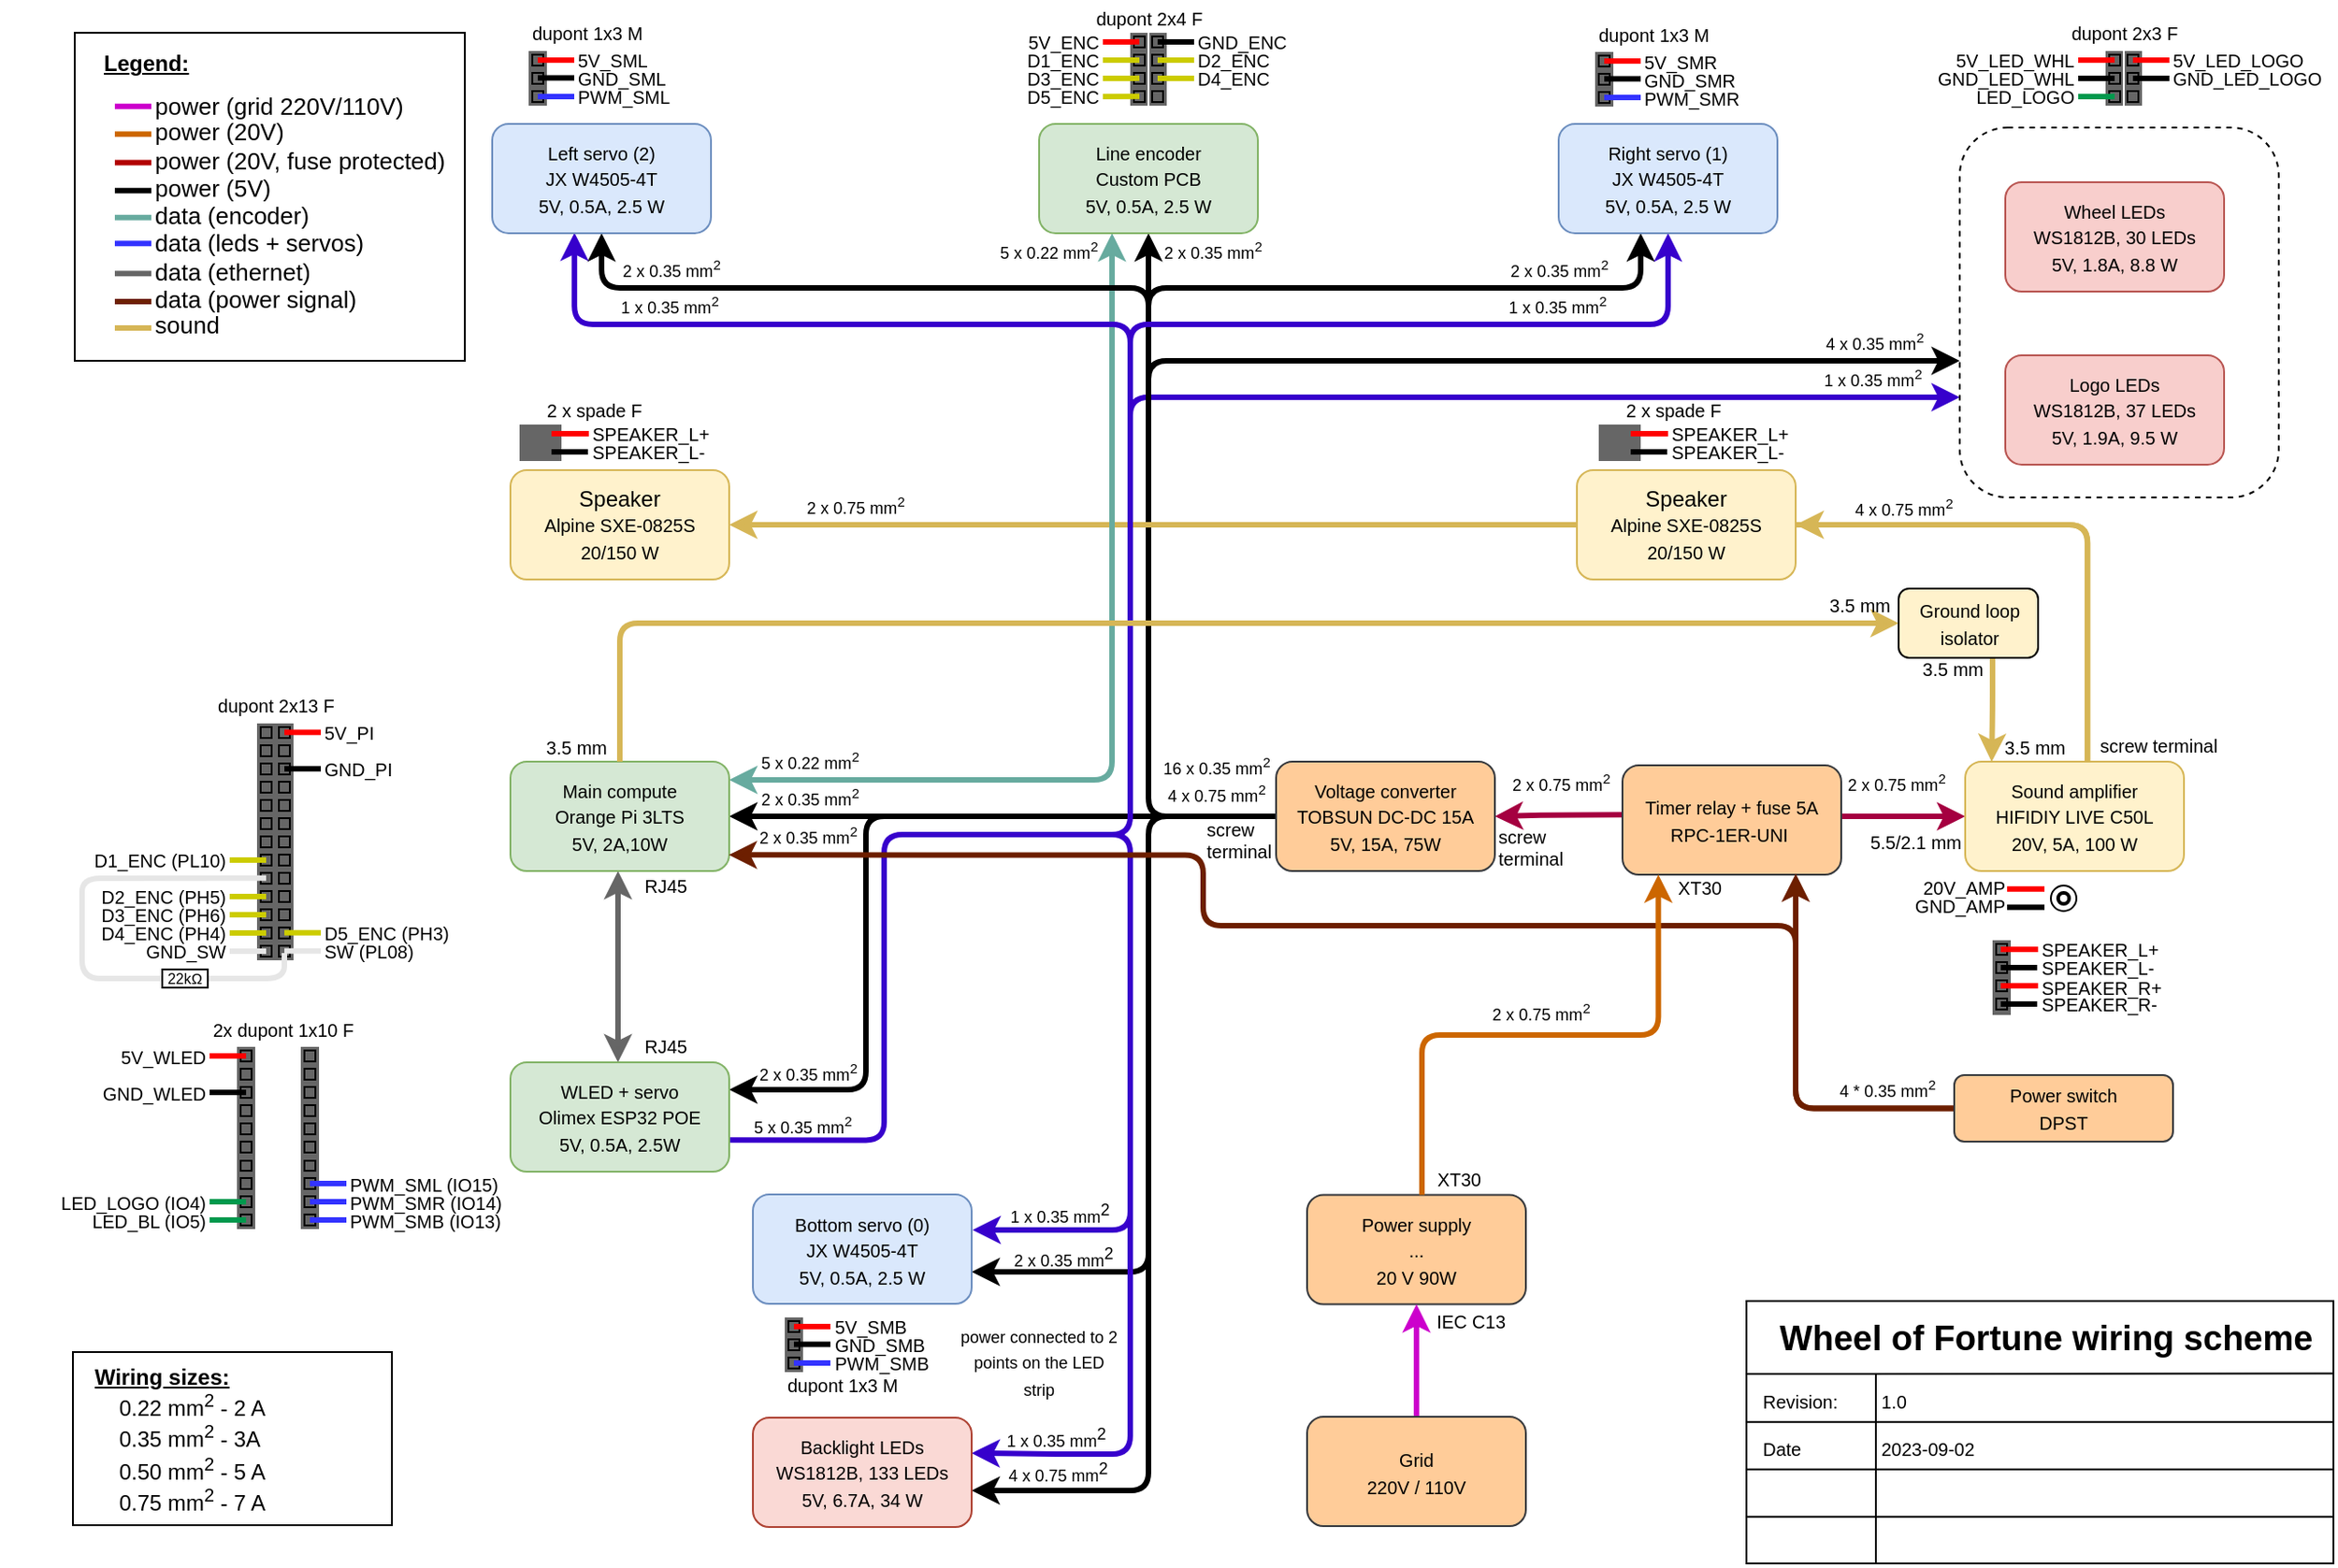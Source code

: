 <mxfile version="21.7.2" type="device">
  <diagram name="Page-1" id="197159a0-c6a4-9194-75a8-e4174976684c">
    <mxGraphModel dx="1912" dy="1000" grid="1" gridSize="5" guides="1" tooltips="1" connect="1" arrows="1" fold="1" page="1" pageScale="1.5" pageWidth="1169" pageHeight="826" background="none" math="0" shadow="0">
      <root>
        <mxCell id="0" style=";html=1;" />
        <mxCell id="1" style=";html=1;" parent="0" />
        <mxCell id="-5amKMERLcREwqAfRV0c-34" value="" style="whiteSpace=wrap;html=1;" parent="1" vertex="1">
          <mxGeometry x="998" y="796" width="322" height="144" as="geometry" />
        </mxCell>
        <mxCell id="-5amKMERLcREwqAfRV0c-16" value="" style="whiteSpace=wrap;html=1;" parent="1" vertex="1">
          <mxGeometry x="81" y="100" width="214" height="180" as="geometry" />
        </mxCell>
        <mxCell id="29zYwKRM0pQ-3oz3xek9-399" value="" style="ellipse;whiteSpace=wrap;html=1;aspect=fixed;fontSize=10;fontColor=#000000;fillColor=none;" parent="1" vertex="1">
          <mxGeometry x="1165" y="568" width="14" height="14" as="geometry" />
        </mxCell>
        <mxCell id="29zYwKRM0pQ-3oz3xek9-31" style="edgeStyle=orthogonalEdgeStyle;rounded=1;orthogonalLoop=1;jettySize=auto;html=1;entryX=1;entryY=0.5;entryDx=0;entryDy=0;strokeWidth=3;startArrow=none;startFill=0;endArrow=classic;endFill=1;fillColor=#d80073;strokeColor=#A50040;exitX=-0.001;exitY=0.453;exitDx=0;exitDy=0;exitPerimeter=0;" parent="1" source="rLxRDN-JaPaV8J7SCyjs-1" target="pXlnRN1fEk7zmC_KEz_S-2" edge="1">
          <mxGeometry relative="1" as="geometry" />
        </mxCell>
        <mxCell id="0LZvKdBmU08WbHENAA4L-40" value="&lt;font style=&quot;font-size: 9px;&quot;&gt;2 x 0.75 mm&lt;sup&gt;2&lt;/sup&gt;&lt;/font&gt;" style="edgeLabel;html=1;align=center;verticalAlign=middle;resizable=0;points=[];labelBackgroundColor=none;" parent="29zYwKRM0pQ-3oz3xek9-31" vertex="1" connectable="0">
          <mxGeometry x="-0.119" y="-1" relative="1" as="geometry">
            <mxPoint x="-3" y="-16" as="offset" />
          </mxGeometry>
        </mxCell>
        <mxCell id="pXlnRN1fEk7zmC_KEz_S-1" value="&lt;font style=&quot;font-size: 10px;&quot;&gt;Power supply&lt;br&gt;...&lt;br&gt;20 V 90W&lt;/font&gt;" style="rounded=1;whiteSpace=wrap;html=1;fillColor=#ffcc99;strokeColor=#36393d;" parent="1" vertex="1">
          <mxGeometry x="757" y="737.75" width="120" height="60" as="geometry" />
        </mxCell>
        <mxCell id="29zYwKRM0pQ-3oz3xek9-4" style="edgeStyle=orthogonalEdgeStyle;rounded=1;orthogonalLoop=1;jettySize=auto;html=1;entryX=0;entryY=0.5;entryDx=0;entryDy=0;strokeWidth=3;fillColor=#d80073;strokeColor=#A50040;exitX=0.999;exitY=0.467;exitDx=0;exitDy=0;exitPerimeter=0;" parent="1" source="rLxRDN-JaPaV8J7SCyjs-1" target="pXlnRN1fEk7zmC_KEz_S-3" edge="1">
          <mxGeometry relative="1" as="geometry">
            <Array as="points" />
            <mxPoint x="910" y="700" as="sourcePoint" />
          </mxGeometry>
        </mxCell>
        <mxCell id="0LZvKdBmU08WbHENAA4L-39" value="&lt;font style=&quot;font-size: 9px;&quot;&gt;2 x 0.75 mm&lt;sup&gt;2&lt;/sup&gt;&lt;/font&gt;" style="edgeLabel;html=1;align=center;verticalAlign=middle;resizable=0;points=[];labelBackgroundColor=none;" parent="29zYwKRM0pQ-3oz3xek9-4" vertex="1" connectable="0">
          <mxGeometry x="-0.567" y="5" relative="1" as="geometry">
            <mxPoint x="15" y="-13" as="offset" />
          </mxGeometry>
        </mxCell>
        <mxCell id="29zYwKRM0pQ-3oz3xek9-5" style="edgeStyle=orthogonalEdgeStyle;rounded=0;orthogonalLoop=1;jettySize=auto;html=1;entryX=1;entryY=0.5;entryDx=0;entryDy=0;strokeWidth=3;" parent="1" source="pXlnRN1fEk7zmC_KEz_S-2" target="pXlnRN1fEk7zmC_KEz_S-4" edge="1">
          <mxGeometry relative="1" as="geometry" />
        </mxCell>
        <mxCell id="0LZvKdBmU08WbHENAA4L-41" value="&lt;font style=&quot;font-size: 9px;&quot;&gt;2 x 0.35 mm&lt;sup&gt;2&lt;/sup&gt;&lt;/font&gt;" style="edgeLabel;html=1;align=center;verticalAlign=middle;resizable=0;points=[];rotation=0;labelBackgroundColor=none;" parent="29zYwKRM0pQ-3oz3xek9-5" vertex="1" connectable="0">
          <mxGeometry x="0.838" y="1" relative="1" as="geometry">
            <mxPoint x="19" y="-11" as="offset" />
          </mxGeometry>
        </mxCell>
        <mxCell id="0LZvKdBmU08WbHENAA4L-67" value="&lt;font style=&quot;font-size: 9px;&quot;&gt;16 x 0.35 mm&lt;sup&gt;2&lt;/sup&gt;&lt;br&gt;4 x 0.75 mm&lt;sup&gt;2&lt;/sup&gt;&lt;/font&gt;" style="edgeLabel;html=1;align=center;verticalAlign=middle;resizable=0;points=[];labelBackgroundColor=none;" parent="29zYwKRM0pQ-3oz3xek9-5" vertex="1" connectable="0">
          <mxGeometry x="-0.765" y="4" relative="1" as="geometry">
            <mxPoint x="2" y="-24" as="offset" />
          </mxGeometry>
        </mxCell>
        <mxCell id="29zYwKRM0pQ-3oz3xek9-7" style="edgeStyle=orthogonalEdgeStyle;rounded=1;orthogonalLoop=1;jettySize=auto;html=1;strokeWidth=3;" parent="1" target="pXlnRN1fEk7zmC_KEz_S-17" edge="1">
          <mxGeometry relative="1" as="geometry">
            <mxPoint x="710" y="530" as="sourcePoint" />
            <Array as="points">
              <mxPoint x="670" y="530" />
              <mxPoint x="670" y="900" />
            </Array>
          </mxGeometry>
        </mxCell>
        <mxCell id="0LZvKdBmU08WbHENAA4L-62" value="4 x 0.75 mm&lt;sup style=&quot;border-color: var(--border-color); font-size: 9px;&quot;&gt;2&lt;/sup&gt;" style="edgeLabel;html=1;align=center;verticalAlign=middle;resizable=0;points=[];fontSize=9;labelBackgroundColor=none;" parent="29zYwKRM0pQ-3oz3xek9-7" vertex="1" connectable="0">
          <mxGeometry x="0.814" y="-1" relative="1" as="geometry">
            <mxPoint y="-9" as="offset" />
          </mxGeometry>
        </mxCell>
        <mxCell id="29zYwKRM0pQ-3oz3xek9-12" style="edgeStyle=orthogonalEdgeStyle;rounded=1;orthogonalLoop=1;jettySize=auto;html=1;entryX=0.5;entryY=1;entryDx=0;entryDy=0;strokeWidth=3;" parent="1" target="pXlnRN1fEk7zmC_KEz_S-19" edge="1">
          <mxGeometry relative="1" as="geometry">
            <mxPoint x="710" y="530" as="sourcePoint" />
            <Array as="points">
              <mxPoint x="670" y="530" />
            </Array>
          </mxGeometry>
        </mxCell>
        <mxCell id="0LZvKdBmU08WbHENAA4L-53" value="&lt;font style=&quot;font-size: 9px;&quot;&gt;2 x 0.35 mm&lt;sup style=&quot;border-color: var(--border-color);&quot;&gt;2&lt;/sup&gt;&lt;/font&gt;" style="edgeLabel;html=1;align=center;verticalAlign=middle;resizable=0;points=[];labelBackgroundColor=none;" parent="29zYwKRM0pQ-3oz3xek9-12" vertex="1" connectable="0">
          <mxGeometry x="0.84" y="-2" relative="1" as="geometry">
            <mxPoint x="33" y="-19" as="offset" />
          </mxGeometry>
        </mxCell>
        <mxCell id="pXlnRN1fEk7zmC_KEz_S-2" value="&lt;font style=&quot;font-size: 10px;&quot;&gt;Voltage converter&lt;br&gt;TOBSUN DC-DC 15A&lt;br&gt;5V, 15A, 75W&lt;br&gt;&lt;/font&gt;" style="rounded=1;whiteSpace=wrap;html=1;fillColor=#ffcc99;strokeColor=#36393d;" parent="1" vertex="1">
          <mxGeometry x="740" y="500" width="120" height="60" as="geometry" />
        </mxCell>
        <mxCell id="29zYwKRM0pQ-3oz3xek9-17" style="edgeStyle=orthogonalEdgeStyle;rounded=1;orthogonalLoop=1;jettySize=auto;html=1;strokeWidth=3;fillColor=#fff2cc;strokeColor=#d6b656;" parent="1" source="pXlnRN1fEk7zmC_KEz_S-3" target="29zYwKRM0pQ-3oz3xek9-16" edge="1">
          <mxGeometry relative="1" as="geometry">
            <Array as="points">
              <mxPoint x="1185" y="370" />
            </Array>
          </mxGeometry>
        </mxCell>
        <mxCell id="29zYwKRM0pQ-3oz3xek9-18" style="edgeStyle=orthogonalEdgeStyle;rounded=1;orthogonalLoop=1;jettySize=auto;html=1;exitX=0.56;exitY=0.007;exitDx=0;exitDy=0;entryX=1;entryY=0.5;entryDx=0;entryDy=0;strokeWidth=3;fillColor=#fff2cc;strokeColor=#d6b656;exitPerimeter=0;" parent="1" source="pXlnRN1fEk7zmC_KEz_S-3" target="29zYwKRM0pQ-3oz3xek9-15" edge="1">
          <mxGeometry relative="1" as="geometry">
            <Array as="points">
              <mxPoint x="1185" y="370" />
            </Array>
          </mxGeometry>
        </mxCell>
        <mxCell id="0LZvKdBmU08WbHENAA4L-71" value="&lt;font style=&quot;font-size: 9px;&quot;&gt;2 x 0.75 mm&lt;sup&gt;2&lt;/sup&gt;&lt;/font&gt;" style="edgeLabel;html=1;align=center;verticalAlign=middle;resizable=0;points=[];labelBackgroundColor=none;" parent="29zYwKRM0pQ-3oz3xek9-18" vertex="1" connectable="0">
          <mxGeometry x="0.923" relative="1" as="geometry">
            <mxPoint x="35" y="-10" as="offset" />
          </mxGeometry>
        </mxCell>
        <mxCell id="-5amKMERLcREwqAfRV0c-27" value="&lt;font style=&quot;font-size: 9px;&quot;&gt;4 x 0.75 mm&lt;sup&gt;2&lt;/sup&gt;&lt;/font&gt;" style="edgeLabel;html=1;align=center;verticalAlign=middle;resizable=0;points=[];labelBackgroundColor=none;" parent="29zYwKRM0pQ-3oz3xek9-18" vertex="1" connectable="0">
          <mxGeometry x="-0.499" y="-3" relative="1" as="geometry">
            <mxPoint x="-12" y="-6" as="offset" />
          </mxGeometry>
        </mxCell>
        <mxCell id="pXlnRN1fEk7zmC_KEz_S-3" value="&lt;font style=&quot;font-size: 10px;&quot;&gt;Sound amplifier&lt;br&gt;HIFIDIY LIVE C50L&lt;br&gt;20V, 5A, 100 W&lt;/font&gt;" style="rounded=1;whiteSpace=wrap;html=1;fillColor=#fff2cc;strokeColor=#d6b656;" parent="1" vertex="1">
          <mxGeometry x="1118" y="500" width="120" height="60" as="geometry" />
        </mxCell>
        <mxCell id="29zYwKRM0pQ-3oz3xek9-29" style="edgeStyle=orthogonalEdgeStyle;rounded=1;orthogonalLoop=1;jettySize=auto;html=1;strokeWidth=3;startArrow=classic;startFill=1;endArrow=classic;endFill=1;fillColor=#d80073;strokeColor=#67AB9F;" parent="1" source="pXlnRN1fEk7zmC_KEz_S-4" edge="1">
          <mxGeometry relative="1" as="geometry">
            <mxPoint x="650" y="210" as="targetPoint" />
            <Array as="points">
              <mxPoint x="650" y="510" />
            </Array>
          </mxGeometry>
        </mxCell>
        <mxCell id="0LZvKdBmU08WbHENAA4L-42" value="&lt;font style=&quot;font-size: 9px;&quot;&gt;5 x 0.22 mm&lt;sup&gt;2&lt;/sup&gt;&lt;/font&gt;" style="edgeLabel;html=1;align=center;verticalAlign=middle;resizable=0;points=[];labelBackgroundColor=none;" parent="29zYwKRM0pQ-3oz3xek9-29" vertex="1" connectable="0">
          <mxGeometry x="-0.577" y="-2" relative="1" as="geometry">
            <mxPoint x="-64" y="-12" as="offset" />
          </mxGeometry>
        </mxCell>
        <mxCell id="0LZvKdBmU08WbHENAA4L-55" value="&lt;font style=&quot;font-size: 9px;&quot;&gt;5 x 0.22 mm&lt;sup style=&quot;border-color: var(--border-color);&quot;&gt;2&lt;/sup&gt;&lt;/font&gt;" style="edgeLabel;html=1;align=center;verticalAlign=middle;resizable=0;points=[];labelBackgroundColor=none;" parent="29zYwKRM0pQ-3oz3xek9-29" vertex="1" connectable="0">
          <mxGeometry x="0.887" y="2" relative="1" as="geometry">
            <mxPoint x="-33" y="-19" as="offset" />
          </mxGeometry>
        </mxCell>
        <mxCell id="29zYwKRM0pQ-3oz3xek9-358" style="edgeStyle=orthogonalEdgeStyle;rounded=1;orthogonalLoop=1;jettySize=auto;html=1;entryX=0.5;entryY=0;entryDx=0;entryDy=0;strokeColor=#666666;strokeWidth=3;fontSize=10;fontColor=#000000;startArrow=classic;startFill=1;endArrow=classic;endFill=1;fillColor=#f5f5f5;gradientColor=#b3b3b3;" parent="1" edge="1">
          <mxGeometry relative="1" as="geometry">
            <Array as="points" />
            <mxPoint x="379" y="560" as="sourcePoint" />
            <mxPoint x="379" y="665" as="targetPoint" />
          </mxGeometry>
        </mxCell>
        <mxCell id="pXlnRN1fEk7zmC_KEz_S-4" value="&lt;font style=&quot;font-size: 10px;&quot;&gt;Main compute&lt;br&gt;Orange Pi 3LTS&lt;br&gt;5V, 2A,10W&lt;/font&gt;" style="rounded=1;whiteSpace=wrap;html=1;fillColor=#d5e8d4;strokeColor=#82b366;" parent="1" vertex="1">
          <mxGeometry x="320" y="500" width="120" height="60" as="geometry" />
        </mxCell>
        <mxCell id="29zYwKRM0pQ-3oz3xek9-8" style="edgeStyle=orthogonalEdgeStyle;orthogonalLoop=1;jettySize=auto;html=1;strokeWidth=3;rounded=1;" parent="1" target="pXlnRN1fEk7zmC_KEz_S-5" edge="1">
          <mxGeometry relative="1" as="geometry">
            <mxPoint x="550" y="530" as="sourcePoint" />
            <Array as="points">
              <mxPoint x="515" y="530" />
              <mxPoint x="515" y="680" />
            </Array>
          </mxGeometry>
        </mxCell>
        <mxCell id="0LZvKdBmU08WbHENAA4L-43" value="&lt;font style=&quot;font-size: 9px;&quot;&gt;2 x 0.35 mm&lt;sup&gt;2&lt;/sup&gt;&lt;/font&gt;" style="edgeLabel;html=1;align=center;verticalAlign=middle;resizable=0;points=[];labelBackgroundColor=none;" parent="29zYwKRM0pQ-3oz3xek9-8" vertex="1" connectable="0">
          <mxGeometry x="0.746" relative="1" as="geometry">
            <mxPoint x="10" y="-9" as="offset" />
          </mxGeometry>
        </mxCell>
        <mxCell id="29zYwKRM0pQ-3oz3xek9-22" style="edgeStyle=orthogonalEdgeStyle;rounded=1;orthogonalLoop=1;jettySize=auto;html=1;entryX=1.004;entryY=0.332;entryDx=0;entryDy=0;strokeWidth=3;fillColor=#6a00ff;strokeColor=#3700CC;exitX=1.002;exitY=0.711;exitDx=0;exitDy=0;entryPerimeter=0;exitPerimeter=0;" parent="1" source="pXlnRN1fEk7zmC_KEz_S-5" target="pXlnRN1fEk7zmC_KEz_S-10" edge="1">
          <mxGeometry relative="1" as="geometry">
            <mxPoint x="440" y="620" as="sourcePoint" />
            <Array as="points">
              <mxPoint x="525" y="708" />
              <mxPoint x="525" y="540" />
              <mxPoint x="660" y="540" />
              <mxPoint x="660" y="757" />
              <mxPoint x="574" y="757" />
            </Array>
          </mxGeometry>
        </mxCell>
        <mxCell id="0LZvKdBmU08WbHENAA4L-54" value="&lt;font style=&quot;font-size: 9px;&quot;&gt;5 x 0.35 mm&lt;sup style=&quot;border-color: var(--border-color);&quot;&gt;2&lt;/sup&gt;&lt;/font&gt;" style="edgeLabel;html=1;align=center;verticalAlign=middle;resizable=0;points=[];labelBackgroundColor=none;" parent="29zYwKRM0pQ-3oz3xek9-22" vertex="1" connectable="0">
          <mxGeometry x="-0.9" y="-1" relative="1" as="geometry">
            <mxPoint x="5" y="-9" as="offset" />
          </mxGeometry>
        </mxCell>
        <mxCell id="0LZvKdBmU08WbHENAA4L-56" value="&lt;font style=&quot;font-size: 9px;&quot;&gt;1 x 0.35 mm&lt;sup style=&quot;border-color: var(--border-color); font-size: 9px;&quot;&gt;2&lt;/sup&gt;&lt;/font&gt;" style="edgeLabel;html=1;align=center;verticalAlign=middle;resizable=0;points=[];labelBackgroundColor=none;fontSize=9;" parent="29zYwKRM0pQ-3oz3xek9-22" vertex="1" connectable="0">
          <mxGeometry x="0.932" y="-1" relative="1" as="geometry">
            <mxPoint x="24" y="-8" as="offset" />
          </mxGeometry>
        </mxCell>
        <mxCell id="pXlnRN1fEk7zmC_KEz_S-5" value="&lt;font style=&quot;font-size: 10px;&quot;&gt;WLED + servo&lt;br&gt;Olimex ESP32 POE&lt;br&gt;5V, 0.5A, 2.5W&lt;/font&gt;" style="rounded=1;whiteSpace=wrap;html=1;fillColor=#d5e8d4;strokeColor=#82b366;" parent="1" vertex="1">
          <mxGeometry x="320" y="665" width="120" height="60" as="geometry" />
        </mxCell>
        <mxCell id="29zYwKRM0pQ-3oz3xek9-338" style="edgeStyle=orthogonalEdgeStyle;rounded=1;orthogonalLoop=1;jettySize=auto;html=1;strokeColor=#000000;strokeWidth=3;fontSize=8;fontColor=#666666;startArrow=classic;startFill=1;endArrow=none;endFill=0;" parent="1" source="pXlnRN1fEk7zmC_KEz_S-10" edge="1">
          <mxGeometry relative="1" as="geometry">
            <mxPoint x="670" y="700" as="targetPoint" />
            <Array as="points">
              <mxPoint x="670" y="780" />
            </Array>
          </mxGeometry>
        </mxCell>
        <mxCell id="0LZvKdBmU08WbHENAA4L-59" value="&lt;font style=&quot;font-size: 9px;&quot;&gt;2 x 0.35 mm&lt;sup style=&quot;border-color: var(--border-color); font-size: 9px;&quot;&gt;2&lt;/sup&gt;&lt;/font&gt;" style="edgeLabel;html=1;align=center;verticalAlign=middle;resizable=0;points=[];labelBackgroundColor=none;fontSize=9;" parent="29zYwKRM0pQ-3oz3xek9-338" vertex="1" connectable="0">
          <mxGeometry x="-0.419" relative="1" as="geometry">
            <mxPoint x="-2" y="-8" as="offset" />
          </mxGeometry>
        </mxCell>
        <mxCell id="pXlnRN1fEk7zmC_KEz_S-10" value="&lt;font style=&quot;font-size: 10px;&quot;&gt;Bottom servo (0)&lt;br&gt;JX W4505-4T&lt;br&gt;5V, 0.5A, 2.5 W&lt;br&gt;&lt;/font&gt;" style="rounded=1;whiteSpace=wrap;html=1;fillColor=#dae8fc;strokeColor=#6c8ebf;" parent="1" vertex="1">
          <mxGeometry x="453" y="737.5" width="120" height="60" as="geometry" />
        </mxCell>
        <mxCell id="29zYwKRM0pQ-3oz3xek9-13" style="edgeStyle=orthogonalEdgeStyle;rounded=1;orthogonalLoop=1;jettySize=auto;html=1;strokeWidth=3;" parent="1" target="pXlnRN1fEk7zmC_KEz_S-13" edge="1">
          <mxGeometry relative="1" as="geometry">
            <mxPoint x="670" y="290.0" as="sourcePoint" />
            <Array as="points">
              <mxPoint x="670" y="240" />
              <mxPoint x="370" y="240" />
            </Array>
          </mxGeometry>
        </mxCell>
        <mxCell id="0LZvKdBmU08WbHENAA4L-46" value="&lt;font style=&quot;font-size: 9px;&quot;&gt;2 x 0.35 mm&lt;sup&gt;2&lt;/sup&gt;&lt;/font&gt;" style="edgeLabel;html=1;align=center;verticalAlign=middle;resizable=0;points=[];labelBackgroundColor=none;" parent="29zYwKRM0pQ-3oz3xek9-13" vertex="1" connectable="0">
          <mxGeometry x="0.191" y="-3" relative="1" as="geometry">
            <mxPoint x="-86" y="-7" as="offset" />
          </mxGeometry>
        </mxCell>
        <mxCell id="29zYwKRM0pQ-3oz3xek9-24" style="edgeStyle=orthogonalEdgeStyle;rounded=1;orthogonalLoop=1;jettySize=auto;html=1;exitX=0.25;exitY=1;exitDx=0;exitDy=0;strokeWidth=3;entryX=0.376;entryY=0.995;entryDx=0;entryDy=0;entryPerimeter=0;fillColor=#6a00ff;strokeColor=#3700CC;" parent="1" target="pXlnRN1fEk7zmC_KEz_S-13" edge="1">
          <mxGeometry relative="1" as="geometry">
            <mxPoint x="630" y="540" as="sourcePoint" />
            <Array as="points">
              <mxPoint x="660" y="540" />
              <mxPoint x="660" y="260" />
              <mxPoint x="355" y="260" />
            </Array>
          </mxGeometry>
        </mxCell>
        <mxCell id="0LZvKdBmU08WbHENAA4L-47" value="&lt;font style=&quot;font-size: 9px;&quot;&gt;1 x 0.35 mm&lt;sup style=&quot;border-color: var(--border-color);&quot;&gt;2&lt;/sup&gt;&lt;/font&gt;" style="edgeLabel;html=1;align=center;verticalAlign=middle;resizable=0;points=[];labelBackgroundColor=none;" parent="29zYwKRM0pQ-3oz3xek9-24" vertex="1" connectable="0">
          <mxGeometry x="0.476" y="-1" relative="1" as="geometry">
            <mxPoint x="-72" y="-9" as="offset" />
          </mxGeometry>
        </mxCell>
        <mxCell id="pXlnRN1fEk7zmC_KEz_S-13" value="&lt;font style=&quot;font-size: 10px;&quot;&gt;Left servo (2)&lt;br&gt;JX W4505-4T&lt;br&gt;5V, 0.5A, 2.5 W&lt;br&gt;&lt;/font&gt;" style="rounded=1;whiteSpace=wrap;html=1;fillColor=#dae8fc;strokeColor=#6c8ebf;" parent="1" vertex="1">
          <mxGeometry x="310" y="150" width="120" height="60" as="geometry" />
        </mxCell>
        <mxCell id="29zYwKRM0pQ-3oz3xek9-14" style="edgeStyle=orthogonalEdgeStyle;rounded=1;orthogonalLoop=1;jettySize=auto;html=1;strokeWidth=3;" parent="1" target="pXlnRN1fEk7zmC_KEz_S-14" edge="1">
          <mxGeometry relative="1" as="geometry">
            <mxPoint x="670" y="290.0" as="sourcePoint" />
            <Array as="points">
              <mxPoint x="670" y="240" />
              <mxPoint x="940" y="240" />
            </Array>
          </mxGeometry>
        </mxCell>
        <mxCell id="0LZvKdBmU08WbHENAA4L-48" value="&lt;font style=&quot;font-size: 9px;&quot;&gt;2 x 0.35 mm&lt;sup style=&quot;border-color: var(--border-color);&quot;&gt;2&lt;/sup&gt;&lt;/font&gt;" style="edgeLabel;html=1;align=center;verticalAlign=middle;resizable=0;points=[];labelBackgroundColor=none;" parent="29zYwKRM0pQ-3oz3xek9-14" vertex="1" connectable="0">
          <mxGeometry x="0.027" y="-1" relative="1" as="geometry">
            <mxPoint x="95" y="-11" as="offset" />
          </mxGeometry>
        </mxCell>
        <mxCell id="29zYwKRM0pQ-3oz3xek9-25" style="edgeStyle=orthogonalEdgeStyle;rounded=1;orthogonalLoop=1;jettySize=auto;html=1;strokeWidth=3;startArrow=classic;startFill=1;endArrow=none;endFill=0;fillColor=#6a00ff;strokeColor=#3700CC;" parent="1" source="pXlnRN1fEk7zmC_KEz_S-14" edge="1">
          <mxGeometry relative="1" as="geometry">
            <mxPoint x="660" y="290" as="targetPoint" />
            <Array as="points">
              <mxPoint x="955" y="260" />
              <mxPoint x="660" y="260" />
            </Array>
          </mxGeometry>
        </mxCell>
        <mxCell id="0LZvKdBmU08WbHENAA4L-49" value="&lt;font style=&quot;font-size: 9px;&quot;&gt;1 x 0.35 mm&lt;sup style=&quot;border-color: var(--border-color);&quot;&gt;2&lt;/sup&gt;&lt;/font&gt;" style="edgeLabel;html=1;align=center;verticalAlign=middle;resizable=0;points=[];labelBackgroundColor=none;" parent="29zYwKRM0pQ-3oz3xek9-25" vertex="1" connectable="0">
          <mxGeometry x="0.071" y="1" relative="1" as="geometry">
            <mxPoint x="90" y="-11" as="offset" />
          </mxGeometry>
        </mxCell>
        <mxCell id="pXlnRN1fEk7zmC_KEz_S-14" value="&lt;font style=&quot;font-size: 10px;&quot;&gt;Right servo (1)&lt;br&gt;JX W4505-4T&lt;br&gt;5V, 0.5A, 2.5 W&lt;/font&gt;" style="rounded=1;whiteSpace=wrap;html=1;fillColor=#dae8fc;strokeColor=#6c8ebf;" parent="1" vertex="1">
          <mxGeometry x="895" y="150" width="120" height="60" as="geometry" />
        </mxCell>
        <mxCell id="29zYwKRM0pQ-3oz3xek9-27" style="edgeStyle=orthogonalEdgeStyle;rounded=1;orthogonalLoop=1;jettySize=auto;html=1;strokeWidth=3;startArrow=classic;startFill=1;endArrow=none;endFill=0;fillColor=#6a00ff;strokeColor=#3700CC;" parent="1" source="29zYwKRM0pQ-3oz3xek9-336" edge="1">
          <mxGeometry relative="1" as="geometry">
            <mxPoint x="660" y="350" as="targetPoint" />
            <mxPoint x="757" y="295" as="sourcePoint" />
            <Array as="points">
              <mxPoint x="660" y="300" />
            </Array>
          </mxGeometry>
        </mxCell>
        <mxCell id="0LZvKdBmU08WbHENAA4L-50" value="&lt;font style=&quot;font-size: 9px;&quot;&gt;1 x 0.35 mm&lt;sup style=&quot;border-color: var(--border-color);&quot;&gt;2&lt;/sup&gt;&lt;/font&gt;" style="edgeLabel;html=1;align=center;verticalAlign=middle;resizable=0;points=[];labelBackgroundColor=none;" parent="29zYwKRM0pQ-3oz3xek9-27" vertex="1" connectable="0">
          <mxGeometry x="-0.652" y="-1" relative="1" as="geometry">
            <mxPoint x="40" y="-9" as="offset" />
          </mxGeometry>
        </mxCell>
        <mxCell id="29zYwKRM0pQ-3oz3xek9-23" style="edgeStyle=orthogonalEdgeStyle;rounded=1;orthogonalLoop=1;jettySize=auto;html=1;strokeWidth=3;fillColor=#6a00ff;strokeColor=#3700CC;entryX=1;entryY=0.324;entryDx=0;entryDy=0;entryPerimeter=0;" parent="1" target="pXlnRN1fEk7zmC_KEz_S-17" edge="1">
          <mxGeometry relative="1" as="geometry">
            <mxPoint x="660" y="700" as="sourcePoint" />
            <Array as="points">
              <mxPoint x="660" y="880" />
              <mxPoint x="620" y="880" />
            </Array>
          </mxGeometry>
        </mxCell>
        <mxCell id="0LZvKdBmU08WbHENAA4L-60" value="&lt;font style=&quot;font-size: 9px;&quot;&gt;1 x 0.35 mm&lt;sup style=&quot;border-color: var(--border-color); font-size: 9px;&quot;&gt;2&lt;/sup&gt;&lt;/font&gt;" style="edgeLabel;html=1;align=center;verticalAlign=middle;resizable=0;points=[];labelBackgroundColor=none;fontSize=9;" parent="29zYwKRM0pQ-3oz3xek9-23" vertex="1" connectable="0">
          <mxGeometry x="0.699" y="2" relative="1" as="geometry">
            <mxPoint x="6" y="-11" as="offset" />
          </mxGeometry>
        </mxCell>
        <mxCell id="pXlnRN1fEk7zmC_KEz_S-17" value="&lt;font style=&quot;font-size: 10px;&quot;&gt;Backlight LEDs&lt;br&gt;WS1812B, 133 LEDs&lt;br&gt;5V, 6.7A, 34 W&lt;br&gt;&lt;/font&gt;" style="rounded=1;whiteSpace=wrap;html=1;fillColor=#fad9d5;strokeColor=#ae4132;" parent="1" vertex="1">
          <mxGeometry x="453" y="860" width="120" height="60" as="geometry" />
        </mxCell>
        <mxCell id="29zYwKRM0pQ-3oz3xek9-2" style="edgeStyle=orthogonalEdgeStyle;rounded=1;orthogonalLoop=1;jettySize=auto;html=1;entryX=0.5;entryY=1;entryDx=0;entryDy=0;strokeWidth=3;strokeColor=#CC00CC;" parent="1" source="pXlnRN1fEk7zmC_KEz_S-18" target="pXlnRN1fEk7zmC_KEz_S-1" edge="1">
          <mxGeometry relative="1" as="geometry" />
        </mxCell>
        <mxCell id="pXlnRN1fEk7zmC_KEz_S-18" value="&lt;span style=&quot;font-size: 10px;&quot;&gt;Grid&lt;br&gt;220V / 110V&lt;/span&gt;" style="rounded=1;whiteSpace=wrap;html=1;fillColor=#ffcc99;strokeColor=#36393d;" parent="1" vertex="1">
          <mxGeometry x="757" y="859.5" width="120" height="60" as="geometry" />
        </mxCell>
        <mxCell id="pXlnRN1fEk7zmC_KEz_S-19" value="&lt;font style=&quot;font-size: 10px;&quot;&gt;Line encoder&lt;br&gt;Custom PCB&lt;br&gt;5V, 0.5A, 2.5 W&lt;/font&gt;" style="rounded=1;whiteSpace=wrap;html=1;fillColor=#d5e8d4;strokeColor=#82b366;" parent="1" vertex="1">
          <mxGeometry x="610" y="150" width="120" height="60" as="geometry" />
        </mxCell>
        <mxCell id="pXlnRN1fEk7zmC_KEz_S-55" value="&lt;div style=&quot;&quot;&gt;&lt;span style=&quot;font-size: 12px; background-color: initial;&quot;&gt;&lt;b&gt;&lt;u&gt;Wiring sizes:&lt;/u&gt;&lt;/b&gt;&lt;/span&gt;&lt;/div&gt;&lt;font style=&quot;font-size: 12px;&quot;&gt;&lt;div style=&quot;&quot;&gt;&lt;span style=&quot;background-color: initial;&quot;&gt;&amp;nbsp; &amp;nbsp; 0.22 mm&lt;/span&gt;&lt;sup style=&quot;background-color: initial;&quot;&gt;2&lt;/sup&gt;&lt;span style=&quot;background-color: initial;&quot;&gt; - 2 A&lt;/span&gt;&lt;/div&gt;&lt;div style=&quot;&quot;&gt;&lt;span style=&quot;background-color: initial;&quot;&gt;&amp;nbsp; &amp;nbsp; 0.35 mm&lt;/span&gt;&lt;sup style=&quot;background-color: initial; border-color: var(--border-color);&quot;&gt;2&lt;/sup&gt;&lt;span style=&quot;background-color: initial; border-color: var(--border-color);&quot;&gt; - 3A&lt;/span&gt;&lt;/div&gt;&lt;div style=&quot;&quot;&gt;&lt;span style=&quot;background-color: initial;&quot;&gt;&amp;nbsp; &amp;nbsp; 0.50 mm&lt;/span&gt;&lt;sup style=&quot;background-color: initial; border-color: var(--border-color);&quot;&gt;2&lt;/sup&gt;&lt;span style=&quot;background-color: initial; border-color: var(--border-color);&quot;&gt; - 5 A&lt;/span&gt;&lt;/div&gt;&lt;div style=&quot;&quot;&gt;&lt;span style=&quot;background-color: initial;&quot;&gt;&amp;nbsp; &amp;nbsp; 0.75 mm&lt;/span&gt;&lt;sup style=&quot;background-color: initial; border-color: var(--border-color);&quot;&gt;2&lt;/sup&gt;&lt;span style=&quot;background-color: initial; border-color: var(--border-color);&quot;&gt; - 7 A&lt;/span&gt;&lt;/div&gt;&lt;/font&gt;" style="rounded=0;whiteSpace=wrap;html=1;fontSize=10;align=left;spacingLeft=10;" parent="1" vertex="1">
          <mxGeometry x="80" y="824" width="175" height="95" as="geometry" />
        </mxCell>
        <mxCell id="29zYwKRM0pQ-3oz3xek9-15" value="&lt;font style=&quot;&quot;&gt;Speaker&lt;br&gt;&lt;span style=&quot;font-size: 10px;&quot;&gt;Alpine SXE-0825S&lt;/span&gt;&lt;br&gt;&lt;span style=&quot;font-size: 10px;&quot;&gt;20/150 W&lt;/span&gt;&lt;br&gt;&lt;/font&gt;" style="rounded=1;whiteSpace=wrap;html=1;fillColor=#fff2cc;strokeColor=#d6b656;" parent="1" vertex="1">
          <mxGeometry x="320" y="340" width="120" height="60" as="geometry" />
        </mxCell>
        <mxCell id="29zYwKRM0pQ-3oz3xek9-16" value="&lt;font style=&quot;&quot;&gt;Speaker&lt;br&gt;&lt;span style=&quot;font-size: 10px;&quot;&gt;Alpine SXE-0825S&lt;/span&gt;&lt;br&gt;&lt;span style=&quot;font-size: 10px;&quot;&gt;20/150 W&lt;/span&gt;&lt;br&gt;&lt;/font&gt;" style="rounded=1;whiteSpace=wrap;html=1;fillColor=#fff2cc;strokeColor=#d6b656;" parent="1" vertex="1">
          <mxGeometry x="905" y="340" width="120" height="60" as="geometry" />
        </mxCell>
        <mxCell id="29zYwKRM0pQ-3oz3xek9-36" value="&lt;font style=&quot;font-size: 10px;&quot;&gt;5V_SML&lt;/font&gt;" style="text;html=1;strokeColor=none;fillColor=none;align=left;verticalAlign=middle;whiteSpace=wrap;rounded=0;" parent="1" vertex="1">
          <mxGeometry x="355" y="110" width="60" height="10" as="geometry" />
        </mxCell>
        <mxCell id="29zYwKRM0pQ-3oz3xek9-37" value="&lt;font style=&quot;font-size: 10px;&quot;&gt;GND_SML&lt;/font&gt;" style="text;html=1;strokeColor=none;fillColor=none;align=left;verticalAlign=middle;whiteSpace=wrap;rounded=0;" parent="1" vertex="1">
          <mxGeometry x="355" y="120" width="60" height="10" as="geometry" />
        </mxCell>
        <mxCell id="29zYwKRM0pQ-3oz3xek9-38" value="&lt;font style=&quot;font-size: 10px;&quot;&gt;PWM_SML&lt;/font&gt;" style="text;html=1;strokeColor=none;fillColor=none;align=left;verticalAlign=middle;whiteSpace=wrap;rounded=0;" parent="1" vertex="1">
          <mxGeometry x="355" y="130" width="60" height="10" as="geometry" />
        </mxCell>
        <mxCell id="29zYwKRM0pQ-3oz3xek9-42" value="dupont 1x3 M" style="text;html=1;strokeColor=none;fillColor=none;align=left;verticalAlign=middle;whiteSpace=wrap;rounded=0;fontSize=10;" parent="1" vertex="1">
          <mxGeometry x="330" y="95" width="115" height="10" as="geometry" />
        </mxCell>
        <mxCell id="29zYwKRM0pQ-3oz3xek9-47" value="" style="rounded=0;whiteSpace=wrap;html=1;fontSize=10;fillColor=#666666;strokeColor=none;" parent="1" vertex="1">
          <mxGeometry x="330" y="110" width="10" height="30" as="geometry" />
        </mxCell>
        <mxCell id="29zYwKRM0pQ-3oz3xek9-59" value="&lt;font style=&quot;font-size: 10px;&quot;&gt;GND_ENC&lt;/font&gt;" style="text;html=1;strokeColor=none;fillColor=none;align=left;verticalAlign=middle;whiteSpace=wrap;rounded=0;" parent="1" vertex="1">
          <mxGeometry x="695" y="100" width="60" height="10" as="geometry" />
        </mxCell>
        <mxCell id="29zYwKRM0pQ-3oz3xek9-60" value="&lt;span style=&quot;font-size: 10px;&quot;&gt;D2_ENC&lt;/span&gt;" style="text;html=1;strokeColor=none;fillColor=none;align=left;verticalAlign=middle;whiteSpace=wrap;rounded=0;" parent="1" vertex="1">
          <mxGeometry x="695" y="110" width="60" height="10" as="geometry" />
        </mxCell>
        <mxCell id="29zYwKRM0pQ-3oz3xek9-61" value="&lt;font style=&quot;font-size: 10px;&quot;&gt;D4_ENC&lt;/font&gt;" style="text;html=1;strokeColor=none;fillColor=none;align=left;verticalAlign=middle;whiteSpace=wrap;rounded=0;" parent="1" vertex="1">
          <mxGeometry x="695" y="120" width="60" height="10" as="geometry" />
        </mxCell>
        <mxCell id="29zYwKRM0pQ-3oz3xek9-65" value="" style="rounded=0;whiteSpace=wrap;html=1;fontSize=10;fillColor=#666666;strokeColor=none;" parent="1" vertex="1">
          <mxGeometry x="660" y="100" width="20" height="40" as="geometry" />
        </mxCell>
        <mxCell id="29zYwKRM0pQ-3oz3xek9-86" value="&lt;font style=&quot;font-size: 10px;&quot;&gt;5V_ENC&lt;/font&gt;" style="text;html=1;strokeColor=none;fillColor=none;align=right;verticalAlign=middle;whiteSpace=wrap;rounded=0;" parent="1" vertex="1">
          <mxGeometry x="585" y="100" width="60" height="10" as="geometry" />
        </mxCell>
        <mxCell id="29zYwKRM0pQ-3oz3xek9-87" value="&lt;font style=&quot;font-size: 10px;&quot;&gt;D1_ENC&lt;/font&gt;" style="text;html=1;strokeColor=none;fillColor=none;align=right;verticalAlign=middle;whiteSpace=wrap;rounded=0;" parent="1" vertex="1">
          <mxGeometry x="585" y="110" width="60" height="10" as="geometry" />
        </mxCell>
        <mxCell id="29zYwKRM0pQ-3oz3xek9-88" value="&lt;font style=&quot;font-size: 10px;&quot;&gt;D3_ENC&lt;/font&gt;" style="text;html=1;strokeColor=none;fillColor=none;align=right;verticalAlign=middle;whiteSpace=wrap;rounded=0;" parent="1" vertex="1">
          <mxGeometry x="585" y="120" width="60" height="10" as="geometry" />
        </mxCell>
        <mxCell id="29zYwKRM0pQ-3oz3xek9-89" value="&lt;font style=&quot;font-size: 10px;&quot;&gt;D5_ENC&lt;/font&gt;" style="text;html=1;strokeColor=none;fillColor=none;align=right;verticalAlign=middle;whiteSpace=wrap;rounded=0;" parent="1" vertex="1">
          <mxGeometry x="585" y="130" width="60" height="10" as="geometry" />
        </mxCell>
        <mxCell id="29zYwKRM0pQ-3oz3xek9-90" value="" style="endArrow=none;html=1;rounded=1;strokeColor=#FFFFFF;strokeWidth=1;fontSize=10;entryX=0.5;entryY=0;entryDx=0;entryDy=0;exitX=0.5;exitY=1;exitDx=0;exitDy=0;" parent="1" source="29zYwKRM0pQ-3oz3xek9-65" edge="1">
          <mxGeometry width="50" height="50" relative="1" as="geometry">
            <mxPoint x="670" y="130" as="sourcePoint" />
            <mxPoint x="670" y="100" as="targetPoint" />
          </mxGeometry>
        </mxCell>
        <mxCell id="29zYwKRM0pQ-3oz3xek9-91" value="dupont 2x4 F" style="text;html=1;strokeColor=none;fillColor=none;align=center;verticalAlign=middle;whiteSpace=wrap;rounded=0;fontSize=10;" parent="1" vertex="1">
          <mxGeometry x="612.5" y="82" width="115" height="20" as="geometry" />
        </mxCell>
        <mxCell id="29zYwKRM0pQ-3oz3xek9-113" value="" style="rounded=0;whiteSpace=wrap;html=1;fontSize=10;fillColor=#666666;strokeColor=none;" parent="1" vertex="1">
          <mxGeometry x="181" y="479" width="20" height="130" as="geometry" />
        </mxCell>
        <mxCell id="29zYwKRM0pQ-3oz3xek9-119" value="dupont 2x13 F" style="text;html=1;strokeColor=none;fillColor=none;align=center;verticalAlign=middle;whiteSpace=wrap;rounded=0;fontSize=10;" parent="1" vertex="1">
          <mxGeometry x="133.5" y="459" width="115" height="20" as="geometry" />
        </mxCell>
        <mxCell id="29zYwKRM0pQ-3oz3xek9-157" value="&lt;font style=&quot;font-size: 10px;&quot;&gt;D2_ENC (PH5)&lt;/font&gt;" style="text;html=1;strokeColor=none;fillColor=none;align=right;verticalAlign=middle;whiteSpace=wrap;rounded=0;" parent="1" vertex="1">
          <mxGeometry x="80" y="569" width="86" height="10" as="geometry" />
        </mxCell>
        <mxCell id="29zYwKRM0pQ-3oz3xek9-158" value="&lt;font style=&quot;font-size: 10px;&quot;&gt;D3_ENC (PH6)&lt;/font&gt;" style="text;html=1;strokeColor=none;fillColor=none;align=right;verticalAlign=middle;whiteSpace=wrap;rounded=0;" parent="1" vertex="1">
          <mxGeometry x="80" y="579" width="86" height="10" as="geometry" />
        </mxCell>
        <mxCell id="29zYwKRM0pQ-3oz3xek9-159" value="&lt;font style=&quot;font-size: 10px;&quot;&gt;D4_ENC (PH4)&lt;/font&gt;" style="text;html=1;strokeColor=none;fillColor=none;align=right;verticalAlign=middle;whiteSpace=wrap;rounded=0;" parent="1" vertex="1">
          <mxGeometry x="80" y="589" width="86" height="10" as="geometry" />
        </mxCell>
        <mxCell id="29zYwKRM0pQ-3oz3xek9-161" value="&lt;font style=&quot;font-size: 10px;&quot;&gt;D1_ENC (PL10)&lt;/font&gt;" style="text;html=1;strokeColor=none;fillColor=none;align=right;verticalAlign=middle;whiteSpace=wrap;rounded=0;" parent="1" vertex="1">
          <mxGeometry x="80" y="549" width="86" height="10" as="geometry" />
        </mxCell>
        <mxCell id="29zYwKRM0pQ-3oz3xek9-163" value="" style="rounded=0;whiteSpace=wrap;html=1;fontSize=10;fillColor=#666666;strokeColor=none;" parent="1" vertex="1">
          <mxGeometry x="170" y="656.5" width="10" height="100" as="geometry" />
        </mxCell>
        <mxCell id="29zYwKRM0pQ-3oz3xek9-165" value="2x dupont 1x10 F" style="text;html=1;strokeColor=none;fillColor=none;align=center;verticalAlign=middle;whiteSpace=wrap;rounded=0;fontSize=10;" parent="1" vertex="1">
          <mxGeometry x="137.5" y="636.5" width="115" height="20" as="geometry" />
        </mxCell>
        <mxCell id="29zYwKRM0pQ-3oz3xek9-194" value="&lt;font style=&quot;font-size: 10px;&quot;&gt;LED_BL (IO5)&lt;/font&gt;" style="text;html=1;strokeColor=none;fillColor=none;align=right;verticalAlign=middle;whiteSpace=wrap;rounded=0;" parent="1" vertex="1">
          <mxGeometry x="70" y="746.5" width="85" height="10" as="geometry" />
        </mxCell>
        <mxCell id="29zYwKRM0pQ-3oz3xek9-200" value="&lt;font style=&quot;font-size: 10px;&quot;&gt;5V_WLED&lt;/font&gt;" style="text;html=1;strokeColor=none;fillColor=none;align=right;verticalAlign=middle;whiteSpace=wrap;rounded=0;" parent="1" vertex="1">
          <mxGeometry x="95" y="656.5" width="60" height="10" as="geometry" />
        </mxCell>
        <mxCell id="29zYwKRM0pQ-3oz3xek9-201" value="&lt;font style=&quot;font-size: 10px;&quot;&gt;GND_WLED&lt;/font&gt;" style="text;html=1;strokeColor=none;fillColor=none;align=right;verticalAlign=middle;whiteSpace=wrap;rounded=0;" parent="1" vertex="1">
          <mxGeometry x="95" y="676.5" width="60" height="10" as="geometry" />
        </mxCell>
        <mxCell id="29zYwKRM0pQ-3oz3xek9-202" value="&lt;font style=&quot;font-size: 10px;&quot;&gt;LED_LOGO (IO4)&lt;/font&gt;" style="text;html=1;strokeColor=none;fillColor=none;align=right;verticalAlign=middle;whiteSpace=wrap;rounded=0;" parent="1" vertex="1">
          <mxGeometry x="40" y="736.5" width="115" height="10" as="geometry" />
        </mxCell>
        <mxCell id="29zYwKRM0pQ-3oz3xek9-204" value="" style="rounded=0;whiteSpace=wrap;html=1;fontSize=8;fontColor=#666666;fillColor=none;" parent="1" vertex="1">
          <mxGeometry x="172" y="658.5" width="6" height="6" as="geometry" />
        </mxCell>
        <mxCell id="29zYwKRM0pQ-3oz3xek9-207" value="" style="rounded=0;whiteSpace=wrap;html=1;fontSize=8;fontColor=#666666;fillColor=none;" parent="1" vertex="1">
          <mxGeometry x="172" y="668.5" width="6" height="6" as="geometry" />
        </mxCell>
        <mxCell id="29zYwKRM0pQ-3oz3xek9-209" value="" style="rounded=0;whiteSpace=wrap;html=1;fontSize=8;fontColor=#666666;fillColor=none;" parent="1" vertex="1">
          <mxGeometry x="172" y="678.5" width="6" height="6" as="geometry" />
        </mxCell>
        <mxCell id="29zYwKRM0pQ-3oz3xek9-210" value="" style="rounded=0;whiteSpace=wrap;html=1;fontSize=8;fontColor=#666666;fillColor=none;" parent="1" vertex="1">
          <mxGeometry x="172" y="688.5" width="6" height="6" as="geometry" />
        </mxCell>
        <mxCell id="29zYwKRM0pQ-3oz3xek9-211" value="" style="rounded=0;whiteSpace=wrap;html=1;fontSize=8;fontColor=#666666;fillColor=none;" parent="1" vertex="1">
          <mxGeometry x="172" y="698.5" width="6" height="6" as="geometry" />
        </mxCell>
        <mxCell id="29zYwKRM0pQ-3oz3xek9-212" value="" style="rounded=0;whiteSpace=wrap;html=1;fontSize=8;fontColor=#666666;fillColor=none;" parent="1" vertex="1">
          <mxGeometry x="172" y="708.5" width="6" height="6" as="geometry" />
        </mxCell>
        <mxCell id="29zYwKRM0pQ-3oz3xek9-213" value="" style="rounded=0;whiteSpace=wrap;html=1;fontSize=8;fontColor=#666666;fillColor=none;" parent="1" vertex="1">
          <mxGeometry x="172" y="719" width="6" height="5.5" as="geometry" />
        </mxCell>
        <mxCell id="29zYwKRM0pQ-3oz3xek9-214" value="" style="rounded=0;whiteSpace=wrap;html=1;fontSize=8;fontColor=#666666;fillColor=none;" parent="1" vertex="1">
          <mxGeometry x="172" y="728.5" width="6" height="6" as="geometry" />
        </mxCell>
        <mxCell id="29zYwKRM0pQ-3oz3xek9-215" value="" style="rounded=0;whiteSpace=wrap;html=1;fontSize=8;fontColor=#666666;fillColor=none;" parent="1" vertex="1">
          <mxGeometry x="172" y="738.5" width="6" height="6" as="geometry" />
        </mxCell>
        <mxCell id="29zYwKRM0pQ-3oz3xek9-216" value="" style="rounded=0;whiteSpace=wrap;html=1;fontSize=8;fontColor=#666666;fillColor=none;" parent="1" vertex="1">
          <mxGeometry x="172" y="748.5" width="6" height="6" as="geometry" />
        </mxCell>
        <mxCell id="29zYwKRM0pQ-3oz3xek9-166" value="" style="endArrow=none;html=1;rounded=1;strokeWidth=3;fontSize=10;fillColor=#e51400;strokeColor=#FF0000;fontColor=#CCCC00;" parent="1" edge="1">
          <mxGeometry width="50" height="50" relative="1" as="geometry">
            <mxPoint x="155" y="661.5" as="sourcePoint" />
            <mxPoint x="175" y="661.5" as="targetPoint" />
          </mxGeometry>
        </mxCell>
        <mxCell id="29zYwKRM0pQ-3oz3xek9-168" value="" style="endArrow=none;html=1;rounded=1;strokeWidth=3;fontSize=10;fillColor=#e51400;strokeColor=#000000;fontColor=#CCCC00;" parent="1" edge="1">
          <mxGeometry width="50" height="50" relative="1" as="geometry">
            <mxPoint x="155" y="681.5" as="sourcePoint" />
            <mxPoint x="175" y="681.5" as="targetPoint" />
          </mxGeometry>
        </mxCell>
        <mxCell id="29zYwKRM0pQ-3oz3xek9-174" value="" style="endArrow=none;html=1;rounded=1;strokeWidth=3;fontSize=10;fillColor=#e51400;strokeColor=#00994D;fontColor=#CCCC00;" parent="1" edge="1">
          <mxGeometry width="50" height="50" relative="1" as="geometry">
            <mxPoint x="155" y="741.5" as="sourcePoint" />
            <mxPoint x="175" y="741.5" as="targetPoint" />
          </mxGeometry>
        </mxCell>
        <mxCell id="29zYwKRM0pQ-3oz3xek9-175" value="" style="endArrow=none;html=1;rounded=1;strokeWidth=3;fontSize=10;fillColor=#e51400;strokeColor=#00994D;fontColor=#CCCC00;" parent="1" edge="1">
          <mxGeometry width="50" height="50" relative="1" as="geometry">
            <mxPoint x="155" y="751.5" as="sourcePoint" />
            <mxPoint x="175" y="751.5" as="targetPoint" />
          </mxGeometry>
        </mxCell>
        <mxCell id="29zYwKRM0pQ-3oz3xek9-217" value="" style="rounded=0;whiteSpace=wrap;html=1;fontSize=10;fillColor=#666666;strokeColor=none;" parent="1" vertex="1">
          <mxGeometry x="205" y="656.5" width="10" height="100" as="geometry" />
        </mxCell>
        <mxCell id="29zYwKRM0pQ-3oz3xek9-222" value="" style="rounded=0;whiteSpace=wrap;html=1;fontSize=8;fontColor=#666666;fillColor=none;" parent="1" vertex="1">
          <mxGeometry x="207" y="658.5" width="6" height="6" as="geometry" />
        </mxCell>
        <mxCell id="29zYwKRM0pQ-3oz3xek9-223" value="" style="rounded=0;whiteSpace=wrap;html=1;fontSize=8;fontColor=#666666;fillColor=none;" parent="1" vertex="1">
          <mxGeometry x="207" y="668.5" width="6" height="6" as="geometry" />
        </mxCell>
        <mxCell id="29zYwKRM0pQ-3oz3xek9-224" value="" style="rounded=0;whiteSpace=wrap;html=1;fontSize=8;fontColor=#666666;fillColor=none;" parent="1" vertex="1">
          <mxGeometry x="207" y="678.5" width="6" height="6" as="geometry" />
        </mxCell>
        <mxCell id="29zYwKRM0pQ-3oz3xek9-225" value="" style="rounded=0;whiteSpace=wrap;html=1;fontSize=8;fontColor=#666666;fillColor=none;" parent="1" vertex="1">
          <mxGeometry x="207" y="688.5" width="6" height="6" as="geometry" />
        </mxCell>
        <mxCell id="29zYwKRM0pQ-3oz3xek9-226" value="" style="rounded=0;whiteSpace=wrap;html=1;fontSize=8;fontColor=#666666;fillColor=none;" parent="1" vertex="1">
          <mxGeometry x="207" y="698.5" width="6" height="6" as="geometry" />
        </mxCell>
        <mxCell id="29zYwKRM0pQ-3oz3xek9-227" value="" style="rounded=0;whiteSpace=wrap;html=1;fontSize=8;fontColor=#666666;fillColor=none;" parent="1" vertex="1">
          <mxGeometry x="207" y="708.5" width="6" height="6" as="geometry" />
        </mxCell>
        <mxCell id="29zYwKRM0pQ-3oz3xek9-228" value="" style="rounded=0;whiteSpace=wrap;html=1;fontSize=8;fontColor=#666666;fillColor=none;" parent="1" vertex="1">
          <mxGeometry x="207" y="719" width="6" height="5.5" as="geometry" />
        </mxCell>
        <mxCell id="29zYwKRM0pQ-3oz3xek9-229" value="" style="rounded=0;whiteSpace=wrap;html=1;fontSize=8;fontColor=#666666;fillColor=none;" parent="1" vertex="1">
          <mxGeometry x="207" y="728.5" width="6" height="6" as="geometry" />
        </mxCell>
        <mxCell id="29zYwKRM0pQ-3oz3xek9-230" value="" style="rounded=0;whiteSpace=wrap;html=1;fontSize=8;fontColor=#666666;fillColor=none;" parent="1" vertex="1">
          <mxGeometry x="207" y="738.5" width="6" height="6" as="geometry" />
        </mxCell>
        <mxCell id="29zYwKRM0pQ-3oz3xek9-231" value="" style="rounded=0;whiteSpace=wrap;html=1;fontSize=8;fontColor=#666666;fillColor=none;" parent="1" vertex="1">
          <mxGeometry x="207" y="748.5" width="6" height="6" as="geometry" />
        </mxCell>
        <mxCell id="29zYwKRM0pQ-3oz3xek9-237" value="" style="endArrow=none;html=1;rounded=1;strokeWidth=3;fontSize=10;fillColor=#e51400;strokeColor=#3333FF;fontColor=#CCCC00;" parent="1" edge="1">
          <mxGeometry width="50" height="50" relative="1" as="geometry">
            <mxPoint x="210" y="751.5" as="sourcePoint" />
            <mxPoint x="230" y="751.5" as="targetPoint" />
          </mxGeometry>
        </mxCell>
        <mxCell id="29zYwKRM0pQ-3oz3xek9-238" value="" style="endArrow=none;html=1;rounded=1;strokeWidth=3;fontSize=10;fillColor=#e51400;strokeColor=#3333FF;fontColor=#CCCC00;" parent="1" edge="1">
          <mxGeometry width="50" height="50" relative="1" as="geometry">
            <mxPoint x="210" y="741.47" as="sourcePoint" />
            <mxPoint x="230" y="741.47" as="targetPoint" />
          </mxGeometry>
        </mxCell>
        <mxCell id="29zYwKRM0pQ-3oz3xek9-239" value="" style="endArrow=none;html=1;rounded=1;strokeWidth=3;fontSize=10;fillColor=#e51400;strokeColor=#3333FF;fontColor=#CCCC00;" parent="1" edge="1">
          <mxGeometry width="50" height="50" relative="1" as="geometry">
            <mxPoint x="210" y="731.5" as="sourcePoint" />
            <mxPoint x="230" y="731.5" as="targetPoint" />
          </mxGeometry>
        </mxCell>
        <mxCell id="29zYwKRM0pQ-3oz3xek9-240" value="&lt;font style=&quot;font-size: 10px;&quot;&gt;PWM_SML (IO15)&lt;/font&gt;" style="text;html=1;strokeColor=none;fillColor=none;align=left;verticalAlign=middle;whiteSpace=wrap;rounded=0;" parent="1" vertex="1">
          <mxGeometry x="230" y="726.5" width="100" height="10" as="geometry" />
        </mxCell>
        <mxCell id="29zYwKRM0pQ-3oz3xek9-241" value="&lt;font style=&quot;font-size: 10px;&quot;&gt;PWM_SMR (IO14)&lt;/font&gt;" style="text;html=1;strokeColor=none;fillColor=none;align=left;verticalAlign=middle;whiteSpace=wrap;rounded=0;" parent="1" vertex="1">
          <mxGeometry x="230" y="736.5" width="110" height="10" as="geometry" />
        </mxCell>
        <mxCell id="29zYwKRM0pQ-3oz3xek9-242" value="&lt;font style=&quot;font-size: 10px;&quot;&gt;PWM_SMB (IO13)&lt;/font&gt;" style="text;html=1;strokeColor=none;fillColor=none;align=left;verticalAlign=middle;whiteSpace=wrap;rounded=0;" parent="1" vertex="1">
          <mxGeometry x="230" y="746.5" width="95" height="10" as="geometry" />
        </mxCell>
        <mxCell id="29zYwKRM0pQ-3oz3xek9-243" value="" style="rounded=0;whiteSpace=wrap;html=1;fontSize=8;fontColor=#666666;fillColor=none;" parent="1" vertex="1">
          <mxGeometry x="193" y="481" width="6" height="6" as="geometry" />
        </mxCell>
        <mxCell id="29zYwKRM0pQ-3oz3xek9-244" value="" style="rounded=0;whiteSpace=wrap;html=1;fontSize=8;fontColor=#666666;fillColor=none;" parent="1" vertex="1">
          <mxGeometry x="193" y="491" width="6" height="6" as="geometry" />
        </mxCell>
        <mxCell id="29zYwKRM0pQ-3oz3xek9-245" value="" style="rounded=0;whiteSpace=wrap;html=1;fontSize=8;fontColor=#666666;fillColor=none;" parent="1" vertex="1">
          <mxGeometry x="193" y="501" width="6" height="6" as="geometry" />
        </mxCell>
        <mxCell id="29zYwKRM0pQ-3oz3xek9-246" value="" style="rounded=0;whiteSpace=wrap;html=1;fontSize=8;fontColor=#666666;fillColor=none;" parent="1" vertex="1">
          <mxGeometry x="193" y="511" width="6" height="6" as="geometry" />
        </mxCell>
        <mxCell id="29zYwKRM0pQ-3oz3xek9-247" value="" style="rounded=0;whiteSpace=wrap;html=1;fontSize=8;fontColor=#666666;fillColor=none;" parent="1" vertex="1">
          <mxGeometry x="193" y="521" width="6" height="6" as="geometry" />
        </mxCell>
        <mxCell id="29zYwKRM0pQ-3oz3xek9-248" value="" style="rounded=0;whiteSpace=wrap;html=1;fontSize=8;fontColor=#666666;fillColor=none;" parent="1" vertex="1">
          <mxGeometry x="193" y="531" width="6" height="6" as="geometry" />
        </mxCell>
        <mxCell id="29zYwKRM0pQ-3oz3xek9-249" value="" style="rounded=0;whiteSpace=wrap;html=1;fontSize=8;fontColor=#666666;fillColor=none;" parent="1" vertex="1">
          <mxGeometry x="193" y="541" width="6" height="6" as="geometry" />
        </mxCell>
        <mxCell id="29zYwKRM0pQ-3oz3xek9-250" value="" style="rounded=0;whiteSpace=wrap;html=1;fontSize=8;fontColor=#666666;fillColor=none;" parent="1" vertex="1">
          <mxGeometry x="193" y="551" width="6" height="6" as="geometry" />
        </mxCell>
        <mxCell id="29zYwKRM0pQ-3oz3xek9-251" value="" style="rounded=0;whiteSpace=wrap;html=1;fontSize=8;fontColor=#666666;fillColor=none;" parent="1" vertex="1">
          <mxGeometry x="193" y="561" width="6" height="6" as="geometry" />
        </mxCell>
        <mxCell id="29zYwKRM0pQ-3oz3xek9-252" value="" style="rounded=0;whiteSpace=wrap;html=1;fontSize=8;fontColor=#666666;fillColor=none;" parent="1" vertex="1">
          <mxGeometry x="193" y="571" width="6" height="6" as="geometry" />
        </mxCell>
        <mxCell id="29zYwKRM0pQ-3oz3xek9-253" value="" style="rounded=0;whiteSpace=wrap;html=1;fontSize=8;fontColor=#666666;fillColor=none;" parent="1" vertex="1">
          <mxGeometry x="193" y="581" width="6" height="6" as="geometry" />
        </mxCell>
        <mxCell id="29zYwKRM0pQ-3oz3xek9-254" value="" style="rounded=0;whiteSpace=wrap;html=1;fontSize=8;fontColor=#666666;fillColor=none;" parent="1" vertex="1">
          <mxGeometry x="193" y="591" width="6" height="6" as="geometry" />
        </mxCell>
        <mxCell id="29zYwKRM0pQ-3oz3xek9-255" value="" style="rounded=0;whiteSpace=wrap;html=1;fontSize=8;fontColor=#666666;fillColor=none;" parent="1" vertex="1">
          <mxGeometry x="193" y="601" width="6" height="6" as="geometry" />
        </mxCell>
        <mxCell id="29zYwKRM0pQ-3oz3xek9-154" value="&lt;font style=&quot;font-size: 10px;&quot;&gt;5V_PI&lt;/font&gt;" style="text;html=1;strokeColor=none;fillColor=none;align=left;verticalAlign=middle;whiteSpace=wrap;rounded=0;" parent="1" vertex="1">
          <mxGeometry x="216" y="479" width="60" height="10" as="geometry" />
        </mxCell>
        <mxCell id="29zYwKRM0pQ-3oz3xek9-156" value="&lt;font style=&quot;font-size: 10px;&quot;&gt;GND_PI&lt;/font&gt;" style="text;html=1;strokeColor=none;fillColor=none;align=left;verticalAlign=middle;whiteSpace=wrap;rounded=0;" parent="1" vertex="1">
          <mxGeometry x="216" y="499" width="60" height="10" as="geometry" />
        </mxCell>
        <mxCell id="29zYwKRM0pQ-3oz3xek9-160" value="&lt;font style=&quot;font-size: 10px;&quot;&gt;D5_ENC (PH3)&lt;/font&gt;" style="text;html=1;strokeColor=none;fillColor=none;align=left;verticalAlign=middle;whiteSpace=wrap;rounded=0;" parent="1" vertex="1">
          <mxGeometry x="216" y="589" width="79" height="10" as="geometry" />
        </mxCell>
        <mxCell id="29zYwKRM0pQ-3oz3xek9-257" value="" style="rounded=0;whiteSpace=wrap;html=1;fontSize=8;fontColor=#666666;fillColor=none;" parent="1" vertex="1">
          <mxGeometry x="193" y="481" width="6" height="6" as="geometry" />
        </mxCell>
        <mxCell id="29zYwKRM0pQ-3oz3xek9-258" value="" style="rounded=0;whiteSpace=wrap;html=1;fontSize=8;fontColor=#666666;fillColor=none;" parent="1" vertex="1">
          <mxGeometry x="193" y="491" width="6" height="6" as="geometry" />
        </mxCell>
        <mxCell id="29zYwKRM0pQ-3oz3xek9-259" value="" style="rounded=0;whiteSpace=wrap;html=1;fontSize=8;fontColor=#666666;fillColor=none;" parent="1" vertex="1">
          <mxGeometry x="193" y="501" width="6" height="6" as="geometry" />
        </mxCell>
        <mxCell id="29zYwKRM0pQ-3oz3xek9-260" value="" style="rounded=0;whiteSpace=wrap;html=1;fontSize=8;fontColor=#666666;fillColor=none;" parent="1" vertex="1">
          <mxGeometry x="193" y="511" width="6" height="6" as="geometry" />
        </mxCell>
        <mxCell id="29zYwKRM0pQ-3oz3xek9-261" value="" style="rounded=0;whiteSpace=wrap;html=1;fontSize=8;fontColor=#666666;fillColor=none;" parent="1" vertex="1">
          <mxGeometry x="183" y="521" width="6" height="6" as="geometry" />
        </mxCell>
        <mxCell id="29zYwKRM0pQ-3oz3xek9-262" value="" style="rounded=0;whiteSpace=wrap;html=1;fontSize=8;fontColor=#666666;fillColor=none;" parent="1" vertex="1">
          <mxGeometry x="183" y="531" width="6" height="6" as="geometry" />
        </mxCell>
        <mxCell id="29zYwKRM0pQ-3oz3xek9-263" value="" style="rounded=0;whiteSpace=wrap;html=1;fontSize=8;fontColor=#666666;fillColor=none;" parent="1" vertex="1">
          <mxGeometry x="183" y="541" width="6" height="6" as="geometry" />
        </mxCell>
        <mxCell id="29zYwKRM0pQ-3oz3xek9-264" value="" style="rounded=0;whiteSpace=wrap;html=1;fontSize=8;fontColor=#666666;fillColor=none;" parent="1" vertex="1">
          <mxGeometry x="183" y="551" width="6" height="6" as="geometry" />
        </mxCell>
        <mxCell id="29zYwKRM0pQ-3oz3xek9-265" value="" style="rounded=0;whiteSpace=wrap;html=1;fontSize=8;fontColor=#666666;fillColor=none;" parent="1" vertex="1">
          <mxGeometry x="183" y="561" width="6" height="6" as="geometry" />
        </mxCell>
        <mxCell id="29zYwKRM0pQ-3oz3xek9-266" value="" style="rounded=0;whiteSpace=wrap;html=1;fontSize=8;fontColor=#666666;fillColor=none;" parent="1" vertex="1">
          <mxGeometry x="183" y="571" width="6" height="6" as="geometry" />
        </mxCell>
        <mxCell id="29zYwKRM0pQ-3oz3xek9-267" value="" style="rounded=0;whiteSpace=wrap;html=1;fontSize=8;fontColor=#666666;fillColor=none;" parent="1" vertex="1">
          <mxGeometry x="183" y="581" width="6" height="6" as="geometry" />
        </mxCell>
        <mxCell id="29zYwKRM0pQ-3oz3xek9-268" value="" style="rounded=0;whiteSpace=wrap;html=1;fontSize=8;fontColor=#666666;fillColor=none;" parent="1" vertex="1">
          <mxGeometry x="183" y="591" width="6" height="6" as="geometry" />
        </mxCell>
        <mxCell id="29zYwKRM0pQ-3oz3xek9-269" value="" style="rounded=0;whiteSpace=wrap;html=1;fontSize=8;fontColor=#666666;fillColor=none;" parent="1" vertex="1">
          <mxGeometry x="183" y="601" width="6" height="6" as="geometry" />
        </mxCell>
        <mxCell id="29zYwKRM0pQ-3oz3xek9-270" value="" style="rounded=0;whiteSpace=wrap;html=1;fontSize=8;fontColor=#666666;fillColor=none;" parent="1" vertex="1">
          <mxGeometry x="183" y="481" width="6" height="6" as="geometry" />
        </mxCell>
        <mxCell id="29zYwKRM0pQ-3oz3xek9-271" value="" style="rounded=0;whiteSpace=wrap;html=1;fontSize=8;fontColor=#666666;fillColor=none;" parent="1" vertex="1">
          <mxGeometry x="183" y="491" width="6" height="6" as="geometry" />
        </mxCell>
        <mxCell id="29zYwKRM0pQ-3oz3xek9-272" value="" style="rounded=0;whiteSpace=wrap;html=1;fontSize=8;fontColor=#666666;fillColor=none;" parent="1" vertex="1">
          <mxGeometry x="183" y="501" width="6" height="6" as="geometry" />
        </mxCell>
        <mxCell id="29zYwKRM0pQ-3oz3xek9-273" value="" style="rounded=0;whiteSpace=wrap;html=1;fontSize=8;fontColor=#666666;fillColor=none;" parent="1" vertex="1">
          <mxGeometry x="183" y="511" width="6" height="6" as="geometry" />
        </mxCell>
        <mxCell id="29zYwKRM0pQ-3oz3xek9-274" value="" style="rounded=0;whiteSpace=wrap;html=1;fontSize=8;fontColor=#666666;fillColor=none;" parent="1" vertex="1">
          <mxGeometry x="332" y="112" width="6" height="6" as="geometry" />
        </mxCell>
        <mxCell id="29zYwKRM0pQ-3oz3xek9-275" value="" style="rounded=0;whiteSpace=wrap;html=1;fontSize=8;fontColor=#666666;fillColor=none;" parent="1" vertex="1">
          <mxGeometry x="332" y="122" width="6" height="6" as="geometry" />
        </mxCell>
        <mxCell id="29zYwKRM0pQ-3oz3xek9-276" value="" style="rounded=0;whiteSpace=wrap;html=1;fontSize=8;fontColor=#666666;fillColor=none;" parent="1" vertex="1">
          <mxGeometry x="332" y="132" width="6" height="6" as="geometry" />
        </mxCell>
        <mxCell id="29zYwKRM0pQ-3oz3xek9-39" value="" style="endArrow=none;html=1;rounded=1;strokeWidth=3;fontSize=10;fillColor=#e51400;strokeColor=#FF0000;exitX=0.5;exitY=0.167;exitDx=0;exitDy=0;exitPerimeter=0;" parent="1" source="29zYwKRM0pQ-3oz3xek9-47" edge="1">
          <mxGeometry width="50" height="50" relative="1" as="geometry">
            <mxPoint x="340" y="115" as="sourcePoint" />
            <mxPoint x="355" y="115" as="targetPoint" />
          </mxGeometry>
        </mxCell>
        <mxCell id="29zYwKRM0pQ-3oz3xek9-40" value="" style="endArrow=none;html=1;rounded=1;strokeWidth=3;fontSize=10;fillColor=#e51400;strokeColor=#000000;exitX=0.5;exitY=0.492;exitDx=0;exitDy=0;exitPerimeter=0;" parent="1" source="29zYwKRM0pQ-3oz3xek9-47" edge="1">
          <mxGeometry width="50" height="50" relative="1" as="geometry">
            <mxPoint x="340" y="124.76" as="sourcePoint" />
            <mxPoint x="355" y="124.76" as="targetPoint" />
          </mxGeometry>
        </mxCell>
        <mxCell id="29zYwKRM0pQ-3oz3xek9-41" value="" style="endArrow=none;html=1;rounded=1;strokeWidth=3;fontSize=10;fillColor=#e3c800;strokeColor=#3333FF;exitX=0.5;exitY=0.833;exitDx=0;exitDy=0;exitPerimeter=0;" parent="1" source="29zYwKRM0pQ-3oz3xek9-47" edge="1">
          <mxGeometry width="50" height="50" relative="1" as="geometry">
            <mxPoint x="340" y="135" as="sourcePoint" />
            <mxPoint x="355" y="135" as="targetPoint" />
          </mxGeometry>
        </mxCell>
        <mxCell id="29zYwKRM0pQ-3oz3xek9-277" value="" style="rounded=0;whiteSpace=wrap;html=1;fontSize=8;fontColor=#666666;fillColor=none;" parent="1" vertex="1">
          <mxGeometry x="662" y="102" width="6" height="6" as="geometry" />
        </mxCell>
        <mxCell id="29zYwKRM0pQ-3oz3xek9-278" value="" style="rounded=0;whiteSpace=wrap;html=1;fontSize=8;fontColor=#666666;fillColor=none;" parent="1" vertex="1">
          <mxGeometry x="662" y="112" width="6" height="6" as="geometry" />
        </mxCell>
        <mxCell id="29zYwKRM0pQ-3oz3xek9-279" value="" style="rounded=0;whiteSpace=wrap;html=1;fontSize=8;fontColor=#666666;fillColor=none;" parent="1" vertex="1">
          <mxGeometry x="662" y="122" width="6" height="6" as="geometry" />
        </mxCell>
        <mxCell id="29zYwKRM0pQ-3oz3xek9-280" value="" style="rounded=0;whiteSpace=wrap;html=1;fontSize=8;fontColor=#666666;fillColor=none;" parent="1" vertex="1">
          <mxGeometry x="662" y="132" width="6" height="6" as="geometry" />
        </mxCell>
        <mxCell id="29zYwKRM0pQ-3oz3xek9-283" value="" style="rounded=0;whiteSpace=wrap;html=1;fontSize=8;fontColor=#666666;fillColor=none;" parent="1" vertex="1">
          <mxGeometry x="672" y="102" width="6" height="6" as="geometry" />
        </mxCell>
        <mxCell id="29zYwKRM0pQ-3oz3xek9-284" value="" style="rounded=0;whiteSpace=wrap;html=1;fontSize=8;fontColor=#666666;fillColor=none;" parent="1" vertex="1">
          <mxGeometry x="672" y="112" width="6" height="6" as="geometry" />
        </mxCell>
        <mxCell id="29zYwKRM0pQ-3oz3xek9-285" value="" style="rounded=0;whiteSpace=wrap;html=1;fontSize=8;fontColor=#666666;fillColor=none;" parent="1" vertex="1">
          <mxGeometry x="672" y="122" width="6" height="6" as="geometry" />
        </mxCell>
        <mxCell id="29zYwKRM0pQ-3oz3xek9-286" value="" style="rounded=0;whiteSpace=wrap;html=1;fontSize=8;fontColor=#666666;fillColor=none;" parent="1" vertex="1">
          <mxGeometry x="672" y="132" width="6" height="6" as="geometry" />
        </mxCell>
        <mxCell id="29zYwKRM0pQ-3oz3xek9-82" value="" style="endArrow=none;html=1;rounded=1;strokeWidth=3;fontSize=10;fillColor=#e51400;strokeColor=#FF0000;exitX=1;exitY=0.5;exitDx=0;exitDy=0;" parent="1" source="29zYwKRM0pQ-3oz3xek9-86" edge="1">
          <mxGeometry width="50" height="50" relative="1" as="geometry">
            <mxPoint x="650" y="104.9" as="sourcePoint" />
            <mxPoint x="665" y="104.9" as="targetPoint" />
            <Array as="points">
              <mxPoint x="655" y="105" />
            </Array>
          </mxGeometry>
        </mxCell>
        <mxCell id="29zYwKRM0pQ-3oz3xek9-62" value="" style="endArrow=none;html=1;rounded=1;strokeWidth=3;fontSize=10;fillColor=#e51400;strokeColor=#000000;entryX=0;entryY=0.5;entryDx=0;entryDy=0;" parent="1" target="29zYwKRM0pQ-3oz3xek9-59" edge="1">
          <mxGeometry width="50" height="50" relative="1" as="geometry">
            <mxPoint x="675" y="105" as="sourcePoint" />
            <mxPoint x="690" y="105" as="targetPoint" />
          </mxGeometry>
        </mxCell>
        <mxCell id="29zYwKRM0pQ-3oz3xek9-63" value="" style="endArrow=none;html=1;rounded=1;strokeWidth=3;fontSize=10;fillColor=#e51400;strokeColor=#CCCC00;fontColor=#CCCC00;entryX=0;entryY=0.5;entryDx=0;entryDy=0;" parent="1" target="29zYwKRM0pQ-3oz3xek9-60" edge="1">
          <mxGeometry width="50" height="50" relative="1" as="geometry">
            <mxPoint x="675" y="115.0" as="sourcePoint" />
            <mxPoint x="690" y="115.0" as="targetPoint" />
          </mxGeometry>
        </mxCell>
        <mxCell id="29zYwKRM0pQ-3oz3xek9-64" value="" style="endArrow=none;html=1;rounded=1;strokeWidth=3;fontSize=10;fillColor=#e3c800;strokeColor=#CCCC00;entryX=0;entryY=0.5;entryDx=0;entryDy=0;" parent="1" target="29zYwKRM0pQ-3oz3xek9-61" edge="1">
          <mxGeometry width="50" height="50" relative="1" as="geometry">
            <mxPoint x="675" y="124.94" as="sourcePoint" />
            <mxPoint x="690" y="124.94" as="targetPoint" />
          </mxGeometry>
        </mxCell>
        <mxCell id="29zYwKRM0pQ-3oz3xek9-83" value="" style="endArrow=none;html=1;rounded=1;strokeWidth=3;fontSize=10;fillColor=#e51400;strokeColor=#CCCC00;fontColor=#CCCC00;" parent="1" edge="1">
          <mxGeometry width="50" height="50" relative="1" as="geometry">
            <mxPoint x="645" y="115" as="sourcePoint" />
            <mxPoint x="665" y="115" as="targetPoint" />
          </mxGeometry>
        </mxCell>
        <mxCell id="29zYwKRM0pQ-3oz3xek9-84" value="" style="endArrow=none;html=1;rounded=1;strokeWidth=3;fontSize=10;fillColor=#e3c800;strokeColor=#CCCC00;exitX=1;exitY=0.5;exitDx=0;exitDy=0;" parent="1" source="29zYwKRM0pQ-3oz3xek9-88" edge="1">
          <mxGeometry width="50" height="50" relative="1" as="geometry">
            <mxPoint x="650" y="124.91" as="sourcePoint" />
            <mxPoint x="665" y="124.91" as="targetPoint" />
            <Array as="points">
              <mxPoint x="660" y="124.97" />
            </Array>
          </mxGeometry>
        </mxCell>
        <mxCell id="29zYwKRM0pQ-3oz3xek9-85" value="" style="endArrow=none;html=1;rounded=1;strokeWidth=3;fontSize=10;fillColor=#e3c800;strokeColor=#CCCC00;exitX=1;exitY=0.5;exitDx=0;exitDy=0;" parent="1" source="29zYwKRM0pQ-3oz3xek9-89" edge="1">
          <mxGeometry width="50" height="50" relative="1" as="geometry">
            <mxPoint x="650" y="134.91" as="sourcePoint" />
            <mxPoint x="665" y="134.91" as="targetPoint" />
          </mxGeometry>
        </mxCell>
        <mxCell id="29zYwKRM0pQ-3oz3xek9-134" value="" style="endArrow=none;html=1;rounded=1;strokeWidth=3;fontSize=10;fillColor=#e51400;strokeColor=#CCCC00;fontColor=#CCCC00;" parent="1" edge="1">
          <mxGeometry width="50" height="50" relative="1" as="geometry">
            <mxPoint x="166" y="554" as="sourcePoint" />
            <mxPoint x="186" y="554" as="targetPoint" />
          </mxGeometry>
        </mxCell>
        <mxCell id="29zYwKRM0pQ-3oz3xek9-136" value="" style="endArrow=none;html=1;rounded=1;strokeWidth=3;fontSize=10;fillColor=#e51400;strokeColor=#CCCC00;fontColor=#CCCC00;" parent="1" edge="1">
          <mxGeometry width="50" height="50" relative="1" as="geometry">
            <mxPoint x="166" y="574" as="sourcePoint" />
            <mxPoint x="186" y="574" as="targetPoint" />
          </mxGeometry>
        </mxCell>
        <mxCell id="29zYwKRM0pQ-3oz3xek9-137" value="" style="endArrow=none;html=1;rounded=1;strokeWidth=3;fontSize=10;fillColor=#e51400;strokeColor=#CCCC00;fontColor=#CCCC00;" parent="1" edge="1">
          <mxGeometry width="50" height="50" relative="1" as="geometry">
            <mxPoint x="166" y="584" as="sourcePoint" />
            <mxPoint x="186" y="584" as="targetPoint" />
          </mxGeometry>
        </mxCell>
        <mxCell id="29zYwKRM0pQ-3oz3xek9-138" value="" style="endArrow=none;html=1;rounded=1;strokeWidth=3;fontSize=10;fillColor=#e51400;strokeColor=#CCCC00;fontColor=#CCCC00;" parent="1" edge="1">
          <mxGeometry width="50" height="50" relative="1" as="geometry">
            <mxPoint x="166" y="594" as="sourcePoint" />
            <mxPoint x="186" y="594" as="targetPoint" />
          </mxGeometry>
        </mxCell>
        <mxCell id="29zYwKRM0pQ-3oz3xek9-141" value="" style="endArrow=none;html=1;rounded=1;strokeWidth=3;fontSize=10;fillColor=#e51400;strokeColor=#FF0000;fontColor=#CCCC00;" parent="1" edge="1">
          <mxGeometry width="50" height="50" relative="1" as="geometry">
            <mxPoint x="196" y="483.89" as="sourcePoint" />
            <mxPoint x="216" y="483.89" as="targetPoint" />
          </mxGeometry>
        </mxCell>
        <mxCell id="29zYwKRM0pQ-3oz3xek9-143" value="" style="endArrow=none;html=1;rounded=1;strokeWidth=3;fontSize=10;fillColor=#e51400;strokeColor=#000000;fontColor=#CCCC00;" parent="1" edge="1">
          <mxGeometry width="50" height="50" relative="1" as="geometry">
            <mxPoint x="196" y="503.89" as="sourcePoint" />
            <mxPoint x="216" y="503.89" as="targetPoint" />
          </mxGeometry>
        </mxCell>
        <mxCell id="29zYwKRM0pQ-3oz3xek9-152" value="" style="endArrow=none;html=1;rounded=1;strokeWidth=3;fontSize=10;fillColor=#e51400;strokeColor=#CCCC00;fontColor=#CCCC00;" parent="1" edge="1">
          <mxGeometry width="50" height="50" relative="1" as="geometry">
            <mxPoint x="196" y="593.89" as="sourcePoint" />
            <mxPoint x="216" y="593.89" as="targetPoint" />
          </mxGeometry>
        </mxCell>
        <mxCell id="29zYwKRM0pQ-3oz3xek9-288" value="&lt;font style=&quot;font-size: 10px;&quot;&gt;5V_SMR&lt;/font&gt;" style="text;html=1;strokeColor=none;fillColor=none;align=left;verticalAlign=middle;whiteSpace=wrap;rounded=0;" parent="1" vertex="1">
          <mxGeometry x="940" y="110.5" width="60" height="10" as="geometry" />
        </mxCell>
        <mxCell id="29zYwKRM0pQ-3oz3xek9-289" value="&lt;font style=&quot;font-size: 10px;&quot;&gt;GND_SMR&lt;/font&gt;" style="text;html=1;strokeColor=none;fillColor=none;align=left;verticalAlign=middle;whiteSpace=wrap;rounded=0;" parent="1" vertex="1">
          <mxGeometry x="940" y="120.5" width="60" height="10" as="geometry" />
        </mxCell>
        <mxCell id="29zYwKRM0pQ-3oz3xek9-290" value="&lt;font style=&quot;font-size: 10px;&quot;&gt;PWM_SMR&lt;/font&gt;" style="text;html=1;strokeColor=none;fillColor=none;align=left;verticalAlign=middle;whiteSpace=wrap;rounded=0;" parent="1" vertex="1">
          <mxGeometry x="940" y="130.5" width="60" height="10" as="geometry" />
        </mxCell>
        <mxCell id="29zYwKRM0pQ-3oz3xek9-291" value="dupont 1x3 M" style="text;html=1;strokeColor=none;fillColor=none;align=left;verticalAlign=middle;whiteSpace=wrap;rounded=0;fontSize=10;" parent="1" vertex="1">
          <mxGeometry x="915" y="95.5" width="115" height="10" as="geometry" />
        </mxCell>
        <mxCell id="29zYwKRM0pQ-3oz3xek9-292" value="" style="rounded=0;whiteSpace=wrap;html=1;fontSize=10;fillColor=#666666;strokeColor=none;" parent="1" vertex="1">
          <mxGeometry x="915" y="110.5" width="10" height="30" as="geometry" />
        </mxCell>
        <mxCell id="29zYwKRM0pQ-3oz3xek9-293" value="" style="rounded=0;whiteSpace=wrap;html=1;fontSize=8;fontColor=#666666;fillColor=none;" parent="1" vertex="1">
          <mxGeometry x="917" y="112.5" width="6" height="6" as="geometry" />
        </mxCell>
        <mxCell id="29zYwKRM0pQ-3oz3xek9-294" value="" style="rounded=0;whiteSpace=wrap;html=1;fontSize=8;fontColor=#666666;fillColor=none;" parent="1" vertex="1">
          <mxGeometry x="917" y="122.5" width="6" height="6" as="geometry" />
        </mxCell>
        <mxCell id="29zYwKRM0pQ-3oz3xek9-295" value="" style="rounded=0;whiteSpace=wrap;html=1;fontSize=8;fontColor=#666666;fillColor=none;" parent="1" vertex="1">
          <mxGeometry x="917" y="132.5" width="6" height="6" as="geometry" />
        </mxCell>
        <mxCell id="29zYwKRM0pQ-3oz3xek9-296" value="" style="endArrow=none;html=1;rounded=1;strokeWidth=3;fontSize=10;fillColor=#e51400;strokeColor=#FF0000;exitX=0.5;exitY=0.167;exitDx=0;exitDy=0;exitPerimeter=0;" parent="1" source="29zYwKRM0pQ-3oz3xek9-292" edge="1">
          <mxGeometry width="50" height="50" relative="1" as="geometry">
            <mxPoint x="925" y="115.5" as="sourcePoint" />
            <mxPoint x="940" y="115.5" as="targetPoint" />
          </mxGeometry>
        </mxCell>
        <mxCell id="29zYwKRM0pQ-3oz3xek9-297" value="" style="endArrow=none;html=1;rounded=1;strokeWidth=3;fontSize=10;fillColor=#e51400;strokeColor=#000000;exitX=0.5;exitY=0.492;exitDx=0;exitDy=0;exitPerimeter=0;" parent="1" source="29zYwKRM0pQ-3oz3xek9-292" edge="1">
          <mxGeometry width="50" height="50" relative="1" as="geometry">
            <mxPoint x="925" y="125.26" as="sourcePoint" />
            <mxPoint x="940" y="125.26" as="targetPoint" />
          </mxGeometry>
        </mxCell>
        <mxCell id="29zYwKRM0pQ-3oz3xek9-298" value="" style="endArrow=none;html=1;rounded=1;strokeWidth=3;fontSize=10;fillColor=#e3c800;strokeColor=#3333FF;exitX=0.5;exitY=0.833;exitDx=0;exitDy=0;exitPerimeter=0;" parent="1" source="29zYwKRM0pQ-3oz3xek9-292" edge="1">
          <mxGeometry width="50" height="50" relative="1" as="geometry">
            <mxPoint x="925" y="135.5" as="sourcePoint" />
            <mxPoint x="940" y="135.5" as="targetPoint" />
          </mxGeometry>
        </mxCell>
        <mxCell id="29zYwKRM0pQ-3oz3xek9-299" value="&lt;font style=&quot;font-size: 10px;&quot;&gt;5V_SMB&lt;/font&gt;" style="text;html=1;strokeColor=none;fillColor=none;align=left;verticalAlign=middle;whiteSpace=wrap;rounded=0;" parent="1" vertex="1">
          <mxGeometry x="495.5" y="805" width="60" height="10" as="geometry" />
        </mxCell>
        <mxCell id="29zYwKRM0pQ-3oz3xek9-300" value="&lt;font style=&quot;font-size: 10px;&quot;&gt;GND_SMB&lt;/font&gt;" style="text;html=1;strokeColor=none;fillColor=none;align=left;verticalAlign=middle;whiteSpace=wrap;rounded=0;" parent="1" vertex="1">
          <mxGeometry x="495.5" y="815" width="60" height="10" as="geometry" />
        </mxCell>
        <mxCell id="29zYwKRM0pQ-3oz3xek9-301" value="&lt;font style=&quot;font-size: 10px;&quot;&gt;PWM_SMB&lt;/font&gt;" style="text;html=1;strokeColor=none;fillColor=none;align=left;verticalAlign=middle;whiteSpace=wrap;rounded=0;" parent="1" vertex="1">
          <mxGeometry x="495.5" y="825" width="60" height="10" as="geometry" />
        </mxCell>
        <mxCell id="29zYwKRM0pQ-3oz3xek9-302" value="dupont 1x3 M" style="text;html=1;strokeColor=none;fillColor=none;align=left;verticalAlign=middle;whiteSpace=wrap;rounded=0;fontSize=10;" parent="1" vertex="1">
          <mxGeometry x="470" y="836.5" width="115" height="10" as="geometry" />
        </mxCell>
        <mxCell id="29zYwKRM0pQ-3oz3xek9-303" value="" style="rounded=0;whiteSpace=wrap;html=1;fontSize=10;fillColor=#666666;strokeColor=none;" parent="1" vertex="1">
          <mxGeometry x="470.5" y="805" width="10" height="30" as="geometry" />
        </mxCell>
        <mxCell id="29zYwKRM0pQ-3oz3xek9-304" value="" style="rounded=0;whiteSpace=wrap;html=1;fontSize=8;fontColor=#666666;fillColor=none;" parent="1" vertex="1">
          <mxGeometry x="472.5" y="807" width="6" height="6" as="geometry" />
        </mxCell>
        <mxCell id="29zYwKRM0pQ-3oz3xek9-305" value="" style="rounded=0;whiteSpace=wrap;html=1;fontSize=8;fontColor=#666666;fillColor=none;" parent="1" vertex="1">
          <mxGeometry x="472.5" y="817" width="6" height="6" as="geometry" />
        </mxCell>
        <mxCell id="29zYwKRM0pQ-3oz3xek9-306" value="" style="rounded=0;whiteSpace=wrap;html=1;fontSize=8;fontColor=#666666;fillColor=none;" parent="1" vertex="1">
          <mxGeometry x="472.5" y="827" width="6" height="6" as="geometry" />
        </mxCell>
        <mxCell id="29zYwKRM0pQ-3oz3xek9-307" value="" style="endArrow=none;html=1;rounded=1;strokeWidth=3;fontSize=10;fillColor=#e51400;strokeColor=#FF0000;exitX=0.5;exitY=0.167;exitDx=0;exitDy=0;exitPerimeter=0;" parent="1" source="29zYwKRM0pQ-3oz3xek9-303" edge="1">
          <mxGeometry width="50" height="50" relative="1" as="geometry">
            <mxPoint x="480.5" y="810" as="sourcePoint" />
            <mxPoint x="495.5" y="810" as="targetPoint" />
          </mxGeometry>
        </mxCell>
        <mxCell id="29zYwKRM0pQ-3oz3xek9-308" value="" style="endArrow=none;html=1;rounded=1;strokeWidth=3;fontSize=10;fillColor=#e51400;strokeColor=#000000;exitX=0.5;exitY=0.492;exitDx=0;exitDy=0;exitPerimeter=0;" parent="1" source="29zYwKRM0pQ-3oz3xek9-303" edge="1">
          <mxGeometry width="50" height="50" relative="1" as="geometry">
            <mxPoint x="480.5" y="819.76" as="sourcePoint" />
            <mxPoint x="495.5" y="819.76" as="targetPoint" />
          </mxGeometry>
        </mxCell>
        <mxCell id="29zYwKRM0pQ-3oz3xek9-309" value="" style="endArrow=none;html=1;rounded=1;strokeWidth=3;fontSize=10;fillColor=#e3c800;strokeColor=#3333FF;exitX=0.5;exitY=0.833;exitDx=0;exitDy=0;exitPerimeter=0;" parent="1" source="29zYwKRM0pQ-3oz3xek9-303" edge="1">
          <mxGeometry width="50" height="50" relative="1" as="geometry">
            <mxPoint x="480.5" y="830" as="sourcePoint" />
            <mxPoint x="495.5" y="830" as="targetPoint" />
          </mxGeometry>
        </mxCell>
        <mxCell id="29zYwKRM0pQ-3oz3xek9-310" value="&lt;span style=&quot;font-size: 10px;&quot;&gt;5V_LED_LOGO&lt;/span&gt;" style="text;html=1;strokeColor=none;fillColor=none;align=left;verticalAlign=middle;whiteSpace=wrap;rounded=0;" parent="1" vertex="1">
          <mxGeometry x="1230" y="110" width="60" height="10" as="geometry" />
        </mxCell>
        <mxCell id="29zYwKRM0pQ-3oz3xek9-311" value="&lt;span style=&quot;font-size: 10px;&quot;&gt;GND_LED_LOGO&lt;/span&gt;" style="text;html=1;strokeColor=none;fillColor=none;align=left;verticalAlign=middle;whiteSpace=wrap;rounded=0;" parent="1" vertex="1">
          <mxGeometry x="1230" y="120" width="60" height="10" as="geometry" />
        </mxCell>
        <mxCell id="29zYwKRM0pQ-3oz3xek9-313" value="" style="rounded=0;whiteSpace=wrap;html=1;fontSize=10;fillColor=#666666;strokeColor=none;" parent="1" vertex="1">
          <mxGeometry x="1195" y="110" width="20" height="30" as="geometry" />
        </mxCell>
        <mxCell id="29zYwKRM0pQ-3oz3xek9-314" value="&lt;font style=&quot;font-size: 10px;&quot;&gt;5V_LED_WHL&lt;/font&gt;" style="text;html=1;strokeColor=none;fillColor=none;align=right;verticalAlign=middle;whiteSpace=wrap;rounded=0;" parent="1" vertex="1">
          <mxGeometry x="1105" y="110" width="75" height="10" as="geometry" />
        </mxCell>
        <mxCell id="29zYwKRM0pQ-3oz3xek9-315" value="&lt;font style=&quot;font-size: 10px;&quot;&gt;GND_LED_WHL&lt;/font&gt;" style="text;html=1;strokeColor=none;fillColor=none;align=right;verticalAlign=middle;whiteSpace=wrap;rounded=0;" parent="1" vertex="1">
          <mxGeometry x="1120" y="120" width="60" height="10" as="geometry" />
        </mxCell>
        <mxCell id="29zYwKRM0pQ-3oz3xek9-316" value="&lt;font style=&quot;font-size: 10px;&quot;&gt;LED_LOGO&lt;/font&gt;" style="text;html=1;strokeColor=none;fillColor=none;align=right;verticalAlign=middle;whiteSpace=wrap;rounded=0;" parent="1" vertex="1">
          <mxGeometry x="1120" y="130" width="60" height="10" as="geometry" />
        </mxCell>
        <mxCell id="29zYwKRM0pQ-3oz3xek9-318" value="" style="endArrow=none;html=1;rounded=1;strokeColor=#FFFFFF;strokeWidth=1;fontSize=10;entryX=0.5;entryY=0;entryDx=0;entryDy=0;exitX=0.5;exitY=1;exitDx=0;exitDy=0;" parent="1" source="29zYwKRM0pQ-3oz3xek9-313" edge="1">
          <mxGeometry width="50" height="50" relative="1" as="geometry">
            <mxPoint x="1205" y="140" as="sourcePoint" />
            <mxPoint x="1205" y="110" as="targetPoint" />
          </mxGeometry>
        </mxCell>
        <mxCell id="29zYwKRM0pQ-3oz3xek9-319" value="dupont 2x3 F" style="text;html=1;strokeColor=none;fillColor=none;align=center;verticalAlign=middle;whiteSpace=wrap;rounded=0;fontSize=10;" parent="1" vertex="1">
          <mxGeometry x="1147.5" y="95" width="115" height="10" as="geometry" />
        </mxCell>
        <mxCell id="29zYwKRM0pQ-3oz3xek9-320" value="" style="rounded=0;whiteSpace=wrap;html=1;fontSize=8;fontColor=#666666;fillColor=none;" parent="1" vertex="1">
          <mxGeometry x="1197" y="112" width="6" height="6" as="geometry" />
        </mxCell>
        <mxCell id="29zYwKRM0pQ-3oz3xek9-321" value="" style="rounded=0;whiteSpace=wrap;html=1;fontSize=8;fontColor=#666666;fillColor=none;" parent="1" vertex="1">
          <mxGeometry x="1197" y="122" width="6" height="6" as="geometry" />
        </mxCell>
        <mxCell id="29zYwKRM0pQ-3oz3xek9-322" value="" style="rounded=0;whiteSpace=wrap;html=1;fontSize=8;fontColor=#666666;fillColor=none;" parent="1" vertex="1">
          <mxGeometry x="1197" y="132" width="6" height="6" as="geometry" />
        </mxCell>
        <mxCell id="29zYwKRM0pQ-3oz3xek9-324" value="" style="rounded=0;whiteSpace=wrap;html=1;fontSize=8;fontColor=#666666;fillColor=none;" parent="1" vertex="1">
          <mxGeometry x="1207" y="112" width="6" height="6" as="geometry" />
        </mxCell>
        <mxCell id="29zYwKRM0pQ-3oz3xek9-325" value="" style="rounded=0;whiteSpace=wrap;html=1;fontSize=8;fontColor=#666666;fillColor=none;" parent="1" vertex="1">
          <mxGeometry x="1207" y="122" width="6" height="6" as="geometry" />
        </mxCell>
        <mxCell id="29zYwKRM0pQ-3oz3xek9-326" value="" style="rounded=0;whiteSpace=wrap;html=1;fontSize=8;fontColor=#666666;fillColor=none;" parent="1" vertex="1">
          <mxGeometry x="1207" y="132" width="6" height="6" as="geometry" />
        </mxCell>
        <mxCell id="29zYwKRM0pQ-3oz3xek9-328" value="" style="endArrow=none;html=1;rounded=1;strokeWidth=3;fontSize=10;fillColor=#e51400;strokeColor=#FF0000;exitX=1;exitY=0.5;exitDx=0;exitDy=0;" parent="1" source="29zYwKRM0pQ-3oz3xek9-314" edge="1">
          <mxGeometry width="50" height="50" relative="1" as="geometry">
            <mxPoint x="1185" y="114.9" as="sourcePoint" />
            <mxPoint x="1200" y="114.9" as="targetPoint" />
            <Array as="points">
              <mxPoint x="1190" y="115" />
            </Array>
          </mxGeometry>
        </mxCell>
        <mxCell id="29zYwKRM0pQ-3oz3xek9-329" value="" style="endArrow=none;html=1;rounded=1;strokeWidth=3;fontSize=10;fillColor=#e51400;strokeColor=#FF0000;entryX=0;entryY=0.5;entryDx=0;entryDy=0;" parent="1" target="29zYwKRM0pQ-3oz3xek9-310" edge="1">
          <mxGeometry width="50" height="50" relative="1" as="geometry">
            <mxPoint x="1210" y="115" as="sourcePoint" />
            <mxPoint x="1225" y="115" as="targetPoint" />
          </mxGeometry>
        </mxCell>
        <mxCell id="29zYwKRM0pQ-3oz3xek9-330" value="" style="endArrow=none;html=1;rounded=1;strokeWidth=3;fontSize=10;fillColor=#e51400;strokeColor=#000000;fontColor=#CCCC00;entryX=0;entryY=0.5;entryDx=0;entryDy=0;" parent="1" target="29zYwKRM0pQ-3oz3xek9-311" edge="1">
          <mxGeometry width="50" height="50" relative="1" as="geometry">
            <mxPoint x="1210" y="125" as="sourcePoint" />
            <mxPoint x="1225" y="125" as="targetPoint" />
          </mxGeometry>
        </mxCell>
        <mxCell id="29zYwKRM0pQ-3oz3xek9-332" value="" style="endArrow=none;html=1;rounded=1;strokeWidth=3;fontSize=10;fillColor=#e51400;strokeColor=#000000;fontColor=#CCCC00;" parent="1" edge="1">
          <mxGeometry width="50" height="50" relative="1" as="geometry">
            <mxPoint x="1180" y="125" as="sourcePoint" />
            <mxPoint x="1200" y="125" as="targetPoint" />
          </mxGeometry>
        </mxCell>
        <mxCell id="29zYwKRM0pQ-3oz3xek9-333" value="" style="endArrow=none;html=1;rounded=1;strokeWidth=3;fontSize=10;fillColor=#e3c800;strokeColor=#00994D;exitX=1;exitY=0.5;exitDx=0;exitDy=0;" parent="1" source="29zYwKRM0pQ-3oz3xek9-316" edge="1">
          <mxGeometry width="50" height="50" relative="1" as="geometry">
            <mxPoint x="1185" y="134.91" as="sourcePoint" />
            <mxPoint x="1200" y="134.91" as="targetPoint" />
            <Array as="points">
              <mxPoint x="1195" y="134.97" />
            </Array>
          </mxGeometry>
        </mxCell>
        <mxCell id="29zYwKRM0pQ-3oz3xek9-337" style="edgeStyle=orthogonalEdgeStyle;rounded=1;orthogonalLoop=1;jettySize=auto;html=1;strokeColor=#000000;strokeWidth=3;fontSize=8;fontColor=#666666;startArrow=classic;startFill=1;endArrow=none;endFill=0;" parent="1" source="29zYwKRM0pQ-3oz3xek9-336" edge="1">
          <mxGeometry relative="1" as="geometry">
            <mxPoint x="670" y="345" as="targetPoint" />
            <Array as="points">
              <mxPoint x="670" y="280" />
            </Array>
          </mxGeometry>
        </mxCell>
        <mxCell id="0LZvKdBmU08WbHENAA4L-51" value="&lt;font style=&quot;font-size: 9px;&quot;&gt;4 x 0.35 mm&lt;sup style=&quot;border-color: var(--border-color);&quot;&gt;2&lt;/sup&gt;&lt;/font&gt;" style="edgeLabel;html=1;align=center;verticalAlign=middle;resizable=0;points=[];labelBackgroundColor=none;" parent="29zYwKRM0pQ-3oz3xek9-337" vertex="1" connectable="0">
          <mxGeometry x="-0.76" relative="1" as="geometry">
            <mxPoint x="14" y="-10" as="offset" />
          </mxGeometry>
        </mxCell>
        <mxCell id="29zYwKRM0pQ-3oz3xek9-336" value="" style="rounded=1;whiteSpace=wrap;html=1;fontSize=8;fontColor=#666666;fillColor=none;dashed=1;" parent="1" vertex="1">
          <mxGeometry x="1115" y="152" width="175" height="203" as="geometry" />
        </mxCell>
        <mxCell id="29zYwKRM0pQ-3oz3xek9-35" value="&lt;font style=&quot;font-size: 10px;&quot;&gt;Logo LEDs&lt;br&gt;WS1812B, 37 LEDs&lt;br&gt;5V, 1.9A, 9.5 W&lt;br&gt;&lt;/font&gt;" style="rounded=1;whiteSpace=wrap;html=1;fillColor=#f8cecc;strokeColor=#b85450;" parent="1" vertex="1">
          <mxGeometry x="1140" y="277" width="120" height="60" as="geometry" />
        </mxCell>
        <mxCell id="pXlnRN1fEk7zmC_KEz_S-15" value="&lt;font style=&quot;font-size: 10px;&quot;&gt;Wheel LEDs&lt;br&gt;WS1812B, 30 LEDs&lt;br&gt;5V, 1.8A, 8.8 W&lt;br&gt;&lt;/font&gt;" style="rounded=1;whiteSpace=wrap;html=1;fillColor=#f8cecc;strokeColor=#b85450;" parent="1" vertex="1">
          <mxGeometry x="1140" y="182" width="120" height="60" as="geometry" />
        </mxCell>
        <mxCell id="29zYwKRM0pQ-3oz3xek9-339" value="&lt;font style=&quot;font-size: 10px;&quot; color=&quot;#000000&quot;&gt;IEC C13&lt;/font&gt;" style="text;html=1;strokeColor=none;fillColor=none;align=center;verticalAlign=middle;whiteSpace=wrap;rounded=0;fontSize=8;fontColor=#666666;movable=1;resizable=1;rotatable=1;deletable=1;editable=1;connectable=1;" parent="1" vertex="1">
          <mxGeometry x="817" y="802.25" width="60" height="10" as="geometry" />
        </mxCell>
        <mxCell id="29zYwKRM0pQ-3oz3xek9-340" value="&lt;font style=&quot;font-size: 10px;&quot; color=&quot;#000000&quot;&gt;XT30&lt;/font&gt;" style="text;html=1;strokeColor=none;fillColor=none;align=center;verticalAlign=middle;whiteSpace=wrap;rounded=0;fontSize=8;fontColor=#666666;" parent="1" vertex="1">
          <mxGeometry x="950" y="563" width="45" height="12" as="geometry" />
        </mxCell>
        <mxCell id="29zYwKRM0pQ-3oz3xek9-353" value="&lt;font style=&quot;font-size: 10px;&quot; color=&quot;#000000&quot;&gt;XT30&lt;/font&gt;" style="text;html=1;strokeColor=none;fillColor=none;align=center;verticalAlign=middle;whiteSpace=wrap;rounded=0;fontSize=8;fontColor=#666666;" parent="1" vertex="1">
          <mxGeometry x="817.5" y="722.75" width="45" height="12" as="geometry" />
        </mxCell>
        <mxCell id="29zYwKRM0pQ-3oz3xek9-355" value="&lt;font style=&quot;font-size: 10px;&quot; color=&quot;#000000&quot;&gt;5.5/2.1 mm&lt;/font&gt;" style="text;html=1;strokeColor=none;fillColor=none;align=right;verticalAlign=middle;whiteSpace=wrap;rounded=0;fontSize=8;fontColor=#666666;" parent="1" vertex="1">
          <mxGeometry x="1048" y="538" width="70" height="12" as="geometry" />
        </mxCell>
        <mxCell id="29zYwKRM0pQ-3oz3xek9-356" value="&lt;font style=&quot;font-size: 10px;&quot; color=&quot;#000000&quot;&gt;3.5 mm&lt;/font&gt;" style="text;html=1;strokeColor=none;fillColor=none;align=right;verticalAlign=middle;whiteSpace=wrap;rounded=0;fontSize=8;fontColor=#666666;" parent="1" vertex="1">
          <mxGeometry x="1135" y="486" width="40" height="12" as="geometry" />
        </mxCell>
        <mxCell id="29zYwKRM0pQ-3oz3xek9-357" value="&lt;font style=&quot;font-size: 10px;&quot; color=&quot;#000000&quot;&gt;3.5 mm&lt;/font&gt;" style="text;html=1;strokeColor=none;fillColor=none;align=right;verticalAlign=middle;whiteSpace=wrap;rounded=0;fontSize=8;fontColor=#666666;" parent="1" vertex="1">
          <mxGeometry x="305" y="486" width="70" height="12" as="geometry" />
        </mxCell>
        <mxCell id="29zYwKRM0pQ-3oz3xek9-359" value="&lt;font style=&quot;font-size: 10px;&quot; color=&quot;#000000&quot;&gt;RJ45&lt;/font&gt;" style="text;html=1;strokeColor=none;fillColor=none;align=right;verticalAlign=middle;whiteSpace=wrap;rounded=0;fontSize=8;fontColor=#666666;" parent="1" vertex="1">
          <mxGeometry x="374" y="562" width="45" height="12" as="geometry" />
        </mxCell>
        <mxCell id="29zYwKRM0pQ-3oz3xek9-360" value="&lt;font style=&quot;font-size: 10px;&quot; color=&quot;#000000&quot;&gt;RJ45&lt;/font&gt;" style="text;html=1;strokeColor=none;fillColor=none;align=right;verticalAlign=middle;whiteSpace=wrap;rounded=0;fontSize=8;fontColor=#666666;" parent="1" vertex="1">
          <mxGeometry x="374" y="650" width="45" height="12" as="geometry" />
        </mxCell>
        <mxCell id="29zYwKRM0pQ-3oz3xek9-362" value="&lt;span style=&quot;font-size: 10px;&quot;&gt;SPEAKER_L+&lt;/span&gt;" style="text;html=1;strokeColor=none;fillColor=none;align=left;verticalAlign=middle;whiteSpace=wrap;rounded=0;" parent="1" vertex="1">
          <mxGeometry x="363" y="315" width="60" height="10" as="geometry" />
        </mxCell>
        <mxCell id="29zYwKRM0pQ-3oz3xek9-363" value="&lt;font style=&quot;font-size: 10px;&quot;&gt;SPEAKER_L-&lt;/font&gt;" style="text;html=1;strokeColor=none;fillColor=none;align=left;verticalAlign=middle;whiteSpace=wrap;rounded=0;" parent="1" vertex="1">
          <mxGeometry x="363" y="325" width="60" height="10" as="geometry" />
        </mxCell>
        <mxCell id="29zYwKRM0pQ-3oz3xek9-365" value="2 x spade F" style="text;html=1;strokeColor=none;fillColor=none;align=left;verticalAlign=middle;whiteSpace=wrap;rounded=0;fontSize=10;" parent="1" vertex="1">
          <mxGeometry x="338" y="302" width="115" height="10" as="geometry" />
        </mxCell>
        <mxCell id="29zYwKRM0pQ-3oz3xek9-366" value="" style="rounded=0;whiteSpace=wrap;html=1;fontSize=10;fillColor=#666666;strokeColor=none;" parent="1" vertex="1">
          <mxGeometry x="325" y="315" width="23" height="20" as="geometry" />
        </mxCell>
        <mxCell id="29zYwKRM0pQ-3oz3xek9-370" value="" style="endArrow=none;html=1;rounded=1;strokeWidth=3;fontSize=10;fillColor=#e51400;strokeColor=#FF0000;" parent="1" edge="1">
          <mxGeometry width="50" height="50" relative="1" as="geometry">
            <mxPoint x="342.5" y="320" as="sourcePoint" />
            <mxPoint x="363" y="320" as="targetPoint" />
          </mxGeometry>
        </mxCell>
        <mxCell id="29zYwKRM0pQ-3oz3xek9-371" value="" style="endArrow=none;html=1;rounded=1;strokeWidth=3;fontSize=10;fillColor=#e51400;strokeColor=#000000;" parent="1" edge="1">
          <mxGeometry width="50" height="50" relative="1" as="geometry">
            <mxPoint x="342.5" y="330" as="sourcePoint" />
            <mxPoint x="363" y="329.76" as="targetPoint" />
            <Array as="points">
              <mxPoint x="362.5" y="330" />
            </Array>
          </mxGeometry>
        </mxCell>
        <mxCell id="29zYwKRM0pQ-3oz3xek9-381" value="&lt;span style=&quot;font-size: 10px;&quot;&gt;SPEAKER_L+&lt;/span&gt;" style="text;html=1;strokeColor=none;fillColor=none;align=left;verticalAlign=middle;whiteSpace=wrap;rounded=0;" parent="1" vertex="1">
          <mxGeometry x="1158" y="598" width="72" height="10" as="geometry" />
        </mxCell>
        <mxCell id="29zYwKRM0pQ-3oz3xek9-382" value="&lt;font style=&quot;font-size: 10px;&quot;&gt;SPEAKER_L-&lt;/font&gt;" style="text;html=1;strokeColor=none;fillColor=none;align=left;verticalAlign=middle;whiteSpace=wrap;rounded=0;" parent="1" vertex="1">
          <mxGeometry x="1158" y="608" width="72" height="10" as="geometry" />
        </mxCell>
        <mxCell id="29zYwKRM0pQ-3oz3xek9-383" value="screw terminal" style="text;html=1;strokeColor=none;fillColor=none;align=left;verticalAlign=middle;whiteSpace=wrap;rounded=0;fontSize=10;" parent="1" vertex="1">
          <mxGeometry x="1190" y="486" width="115" height="10" as="geometry" />
        </mxCell>
        <mxCell id="29zYwKRM0pQ-3oz3xek9-384" value="" style="rounded=0;whiteSpace=wrap;html=1;fontSize=10;fillColor=#666666;strokeColor=none;" parent="1" vertex="1">
          <mxGeometry x="1133" y="598" width="10" height="41" as="geometry" />
        </mxCell>
        <mxCell id="29zYwKRM0pQ-3oz3xek9-385" value="" style="rounded=0;whiteSpace=wrap;html=1;fontSize=8;fontColor=#666666;fillColor=none;" parent="1" vertex="1">
          <mxGeometry x="1135" y="600" width="6" height="6" as="geometry" />
        </mxCell>
        <mxCell id="29zYwKRM0pQ-3oz3xek9-386" value="" style="rounded=0;whiteSpace=wrap;html=1;fontSize=8;fontColor=#666666;fillColor=none;" parent="1" vertex="1">
          <mxGeometry x="1135" y="610" width="6" height="6" as="geometry" />
        </mxCell>
        <mxCell id="29zYwKRM0pQ-3oz3xek9-387" value="" style="endArrow=none;html=1;rounded=1;strokeWidth=3;fontSize=10;fillColor=#e51400;strokeColor=#FF0000;" parent="1" edge="1">
          <mxGeometry width="50" height="50" relative="1" as="geometry">
            <mxPoint x="1137.5" y="603" as="sourcePoint" />
            <mxPoint x="1158" y="603" as="targetPoint" />
          </mxGeometry>
        </mxCell>
        <mxCell id="29zYwKRM0pQ-3oz3xek9-388" value="" style="endArrow=none;html=1;rounded=1;strokeWidth=3;fontSize=10;fillColor=#e51400;strokeColor=#000000;" parent="1" edge="1">
          <mxGeometry width="50" height="50" relative="1" as="geometry">
            <mxPoint x="1137.5" y="613" as="sourcePoint" />
            <mxPoint x="1158" y="612.76" as="targetPoint" />
            <Array as="points">
              <mxPoint x="1157.5" y="613" />
            </Array>
          </mxGeometry>
        </mxCell>
        <mxCell id="29zYwKRM0pQ-3oz3xek9-389" value="&lt;font style=&quot;font-size: 10px;&quot;&gt;SPEAKER_R-&lt;/font&gt;" style="text;html=1;strokeColor=none;fillColor=none;align=left;verticalAlign=middle;whiteSpace=wrap;rounded=0;" parent="1" vertex="1">
          <mxGeometry x="1158" y="628" width="72" height="10" as="geometry" />
        </mxCell>
        <mxCell id="29zYwKRM0pQ-3oz3xek9-390" value="" style="rounded=0;whiteSpace=wrap;html=1;fontSize=8;fontColor=#666666;fillColor=none;" parent="1" vertex="1">
          <mxGeometry x="1135" y="620" width="6" height="6" as="geometry" />
        </mxCell>
        <mxCell id="29zYwKRM0pQ-3oz3xek9-391" value="" style="rounded=0;whiteSpace=wrap;html=1;fontSize=8;fontColor=#666666;fillColor=none;" parent="1" vertex="1">
          <mxGeometry x="1135" y="630" width="6" height="6" as="geometry" />
        </mxCell>
        <mxCell id="29zYwKRM0pQ-3oz3xek9-392" value="" style="endArrow=none;html=1;rounded=1;strokeWidth=3;fontSize=10;fillColor=#e51400;strokeColor=#FF0000;" parent="1" edge="1">
          <mxGeometry width="50" height="50" relative="1" as="geometry">
            <mxPoint x="1137.5" y="623" as="sourcePoint" />
            <mxPoint x="1158" y="623" as="targetPoint" />
          </mxGeometry>
        </mxCell>
        <mxCell id="29zYwKRM0pQ-3oz3xek9-393" value="" style="endArrow=none;html=1;rounded=1;strokeWidth=3;fontSize=10;fillColor=#e51400;strokeColor=#000000;" parent="1" edge="1">
          <mxGeometry width="50" height="50" relative="1" as="geometry">
            <mxPoint x="1137.5" y="633" as="sourcePoint" />
            <mxPoint x="1158" y="632.76" as="targetPoint" />
            <Array as="points">
              <mxPoint x="1157.5" y="633" />
            </Array>
          </mxGeometry>
        </mxCell>
        <mxCell id="29zYwKRM0pQ-3oz3xek9-394" value="&lt;font style=&quot;font-size: 10px;&quot;&gt;SPEAKER_R+&lt;/font&gt;" style="text;html=1;strokeColor=none;fillColor=none;align=left;verticalAlign=middle;whiteSpace=wrap;rounded=0;" parent="1" vertex="1">
          <mxGeometry x="1158" y="618.5" width="72" height="10" as="geometry" />
        </mxCell>
        <mxCell id="29zYwKRM0pQ-3oz3xek9-398" value="" style="ellipse;whiteSpace=wrap;html=1;aspect=fixed;fontSize=10;fontColor=#000000;fillColor=none;strokeWidth=2;" parent="1" vertex="1">
          <mxGeometry x="1169" y="572" width="6" height="6" as="geometry" />
        </mxCell>
        <mxCell id="29zYwKRM0pQ-3oz3xek9-401" value="" style="endArrow=none;html=1;rounded=1;strokeWidth=3;fontSize=10;fillColor=#e51400;strokeColor=#FF0000;" parent="1" edge="1">
          <mxGeometry width="50" height="50" relative="1" as="geometry">
            <mxPoint x="1141" y="569.83" as="sourcePoint" />
            <mxPoint x="1161.5" y="569.83" as="targetPoint" />
          </mxGeometry>
        </mxCell>
        <mxCell id="29zYwKRM0pQ-3oz3xek9-403" value="" style="endArrow=none;html=1;rounded=1;strokeWidth=3;fontSize=10;fillColor=#e51400;strokeColor=#000000;" parent="1" edge="1">
          <mxGeometry width="50" height="50" relative="1" as="geometry">
            <mxPoint x="1141" y="579.83" as="sourcePoint" />
            <mxPoint x="1161.5" y="579.83" as="targetPoint" />
            <Array as="points" />
          </mxGeometry>
        </mxCell>
        <mxCell id="29zYwKRM0pQ-3oz3xek9-404" value="&lt;span style=&quot;font-size: 10px;&quot;&gt;20V_AMP&lt;/span&gt;" style="text;html=1;strokeColor=none;fillColor=none;align=right;verticalAlign=middle;whiteSpace=wrap;rounded=0;" parent="1" vertex="1">
          <mxGeometry x="1070" y="564" width="72" height="10" as="geometry" />
        </mxCell>
        <mxCell id="29zYwKRM0pQ-3oz3xek9-405" value="&lt;span style=&quot;font-size: 10px;&quot;&gt;GND_AMP&lt;/span&gt;" style="text;html=1;strokeColor=none;fillColor=none;align=right;verticalAlign=middle;whiteSpace=wrap;rounded=0;" parent="1" vertex="1">
          <mxGeometry x="1070" y="574" width="72" height="10" as="geometry" />
        </mxCell>
        <mxCell id="rLxRDN-JaPaV8J7SCyjs-1" value="&lt;font style=&quot;&quot;&gt;&lt;font style=&quot;font-size: 10px;&quot;&gt;Timer relay + fuse 5A&lt;br&gt;RPC-1ER-UNI&amp;nbsp;&lt;/font&gt;&lt;br&gt;&lt;/font&gt;" style="rounded=1;whiteSpace=wrap;html=1;fillColor=#ffcc99;strokeColor=#36393d;" parent="1" vertex="1">
          <mxGeometry x="930" y="502" width="120" height="60" as="geometry" />
        </mxCell>
        <mxCell id="B1lKLUDy4WwGttco4L_s-1" value="&lt;span style=&quot;font-size: 10px;&quot;&gt;SPEAKER_L+&lt;/span&gt;" style="text;html=1;strokeColor=none;fillColor=none;align=left;verticalAlign=middle;whiteSpace=wrap;rounded=0;" parent="1" vertex="1">
          <mxGeometry x="955" y="315" width="60" height="10" as="geometry" />
        </mxCell>
        <mxCell id="B1lKLUDy4WwGttco4L_s-2" value="&lt;font style=&quot;font-size: 10px;&quot;&gt;SPEAKER_L-&lt;/font&gt;" style="text;html=1;strokeColor=none;fillColor=none;align=left;verticalAlign=middle;whiteSpace=wrap;rounded=0;" parent="1" vertex="1">
          <mxGeometry x="955" y="325" width="60" height="10" as="geometry" />
        </mxCell>
        <mxCell id="B1lKLUDy4WwGttco4L_s-3" value="2 x spade F" style="text;html=1;strokeColor=none;fillColor=none;align=left;verticalAlign=middle;whiteSpace=wrap;rounded=0;fontSize=10;" parent="1" vertex="1">
          <mxGeometry x="930" y="302" width="115" height="10" as="geometry" />
        </mxCell>
        <mxCell id="B1lKLUDy4WwGttco4L_s-4" value="" style="rounded=0;whiteSpace=wrap;html=1;fontSize=10;fillColor=#666666;strokeColor=none;" parent="1" vertex="1">
          <mxGeometry x="917" y="315" width="23" height="20" as="geometry" />
        </mxCell>
        <mxCell id="B1lKLUDy4WwGttco4L_s-5" value="" style="endArrow=none;html=1;rounded=1;strokeWidth=3;fontSize=10;fillColor=#e51400;strokeColor=#FF0000;" parent="1" edge="1">
          <mxGeometry width="50" height="50" relative="1" as="geometry">
            <mxPoint x="934.5" y="320" as="sourcePoint" />
            <mxPoint x="955" y="320" as="targetPoint" />
          </mxGeometry>
        </mxCell>
        <mxCell id="B1lKLUDy4WwGttco4L_s-6" value="" style="endArrow=none;html=1;rounded=1;strokeWidth=3;fontSize=10;fillColor=#e51400;strokeColor=#000000;" parent="1" edge="1">
          <mxGeometry width="50" height="50" relative="1" as="geometry">
            <mxPoint x="934.5" y="330" as="sourcePoint" />
            <mxPoint x="955" y="329.76" as="targetPoint" />
            <Array as="points">
              <mxPoint x="954.5" y="330" />
            </Array>
          </mxGeometry>
        </mxCell>
        <mxCell id="4H6ch2mRK0-bseAo2ckq-1" value="screw terminal" style="text;html=1;strokeColor=none;fillColor=none;align=left;verticalAlign=middle;whiteSpace=wrap;rounded=0;fontSize=10;" parent="1" vertex="1">
          <mxGeometry x="860" y="542" width="50" height="10" as="geometry" />
        </mxCell>
        <mxCell id="4H6ch2mRK0-bseAo2ckq-2" value="screw terminal" style="text;html=1;strokeColor=none;fillColor=none;align=left;verticalAlign=middle;whiteSpace=wrap;rounded=0;fontSize=10;" parent="1" vertex="1">
          <mxGeometry x="700" y="538" width="38" height="10" as="geometry" />
        </mxCell>
        <mxCell id="C70-OjE4IzjatPIYS-s7-1" value="&lt;font style=&quot;font-size: 10px;&quot;&gt;GND_SW&lt;/font&gt;" style="text;html=1;strokeColor=none;fillColor=none;align=right;verticalAlign=middle;whiteSpace=wrap;rounded=0;" parent="1" vertex="1">
          <mxGeometry x="106" y="599" width="60" height="10" as="geometry" />
        </mxCell>
        <mxCell id="C70-OjE4IzjatPIYS-s7-2" value="" style="endArrow=none;html=1;rounded=1;strokeWidth=3;fontSize=10;fillColor=#e51400;strokeColor=#E6E6E6;fontColor=#CCCC00;" parent="1" edge="1">
          <mxGeometry width="50" height="50" relative="1" as="geometry">
            <mxPoint x="166" y="604" as="sourcePoint" />
            <mxPoint x="186" y="604" as="targetPoint" />
          </mxGeometry>
        </mxCell>
        <mxCell id="C70-OjE4IzjatPIYS-s7-5" value="&lt;font style=&quot;font-size: 10px;&quot;&gt;SW (PL08)&lt;/font&gt;" style="text;html=1;strokeColor=none;fillColor=none;align=left;verticalAlign=middle;whiteSpace=wrap;rounded=0;" parent="1" vertex="1">
          <mxGeometry x="216" y="599" width="60" height="10" as="geometry" />
        </mxCell>
        <mxCell id="C70-OjE4IzjatPIYS-s7-6" value="" style="endArrow=none;html=1;rounded=1;strokeWidth=3;fontSize=10;fillColor=#e51400;strokeColor=#E6E6E6;fontColor=#CCCC00;" parent="1" edge="1">
          <mxGeometry width="50" height="50" relative="1" as="geometry">
            <mxPoint x="196" y="603.89" as="sourcePoint" />
            <mxPoint x="216" y="603.89" as="targetPoint" />
          </mxGeometry>
        </mxCell>
        <mxCell id="jBU4V6r3tLC9KR8uIH53-1" value="" style="endArrow=none;html=1;rounded=1;strokeWidth=3;fontSize=10;fillColor=#e51400;strokeColor=#e6e6e6;fontColor=#CCCC00;" parent="1" edge="1">
          <mxGeometry width="50" height="50" relative="1" as="geometry">
            <mxPoint x="196" y="605" as="sourcePoint" />
            <mxPoint x="186" y="563.86" as="targetPoint" />
            <Array as="points">
              <mxPoint x="196" y="619" />
              <mxPoint x="85" y="619" />
              <mxPoint x="85" y="589" />
              <mxPoint x="85" y="564" />
            </Array>
          </mxGeometry>
        </mxCell>
        <mxCell id="0LZvKdBmU08WbHENAA4L-27" value="&lt;font style=&quot;font-size: 8px;&quot;&gt;22kΩ&lt;/font&gt;" style="whiteSpace=wrap;html=1;spacingTop=0;fontSize=6;" parent="1" vertex="1">
          <mxGeometry x="129" y="614" width="25" height="10" as="geometry" />
        </mxCell>
        <mxCell id="0LZvKdBmU08WbHENAA4L-7" value="&lt;font style=&quot;font-size: 13px;&quot;&gt;power (20V, fuse protected)&lt;br style=&quot;font-size: 13px;&quot;&gt;&lt;/font&gt;" style="text;html=1;strokeColor=none;fillColor=none;align=left;verticalAlign=middle;whiteSpace=wrap;rounded=0;fontSize=13;" parent="1" vertex="1">
          <mxGeometry x="123" y="167" width="174" height="6.98" as="geometry" />
        </mxCell>
        <mxCell id="0LZvKdBmU08WbHENAA4L-9" value="&lt;font style=&quot;font-size: 13px;&quot;&gt;sound&lt;/font&gt;" style="text;html=1;strokeColor=none;fillColor=none;align=left;verticalAlign=middle;whiteSpace=wrap;rounded=0;fontSize=13;" parent="1" vertex="1">
          <mxGeometry x="123" y="257" width="154" height="6.98" as="geometry" />
        </mxCell>
        <mxCell id="0LZvKdBmU08WbHENAA4L-13" value="&lt;font style=&quot;font-size: 13px;&quot;&gt;power (20V)&lt;/font&gt;" style="text;html=1;strokeColor=none;fillColor=none;align=left;verticalAlign=middle;whiteSpace=wrap;rounded=0;fontSize=13;" parent="1" vertex="1">
          <mxGeometry x="123" y="151" width="154" height="6.98" as="geometry" />
        </mxCell>
        <mxCell id="0LZvKdBmU08WbHENAA4L-15" value="&lt;span style=&quot;font-size: 13px;&quot;&gt;power (grid 220V/110V)&lt;/span&gt;" style="text;html=1;strokeColor=none;fillColor=none;align=left;verticalAlign=middle;whiteSpace=wrap;rounded=0;fontSize=13;" parent="1" vertex="1">
          <mxGeometry x="123" y="136.02" width="164" height="6.98" as="geometry" />
        </mxCell>
        <mxCell id="0LZvKdBmU08WbHENAA4L-63" value="&lt;font style=&quot;font-size: 9px;&quot;&gt;power connected to 2 points on the LED strip&lt;/font&gt;" style="text;strokeColor=none;align=center;fillColor=none;html=1;verticalAlign=middle;whiteSpace=wrap;rounded=0;" parent="1" vertex="1">
          <mxGeometry x="565" y="806.48" width="90" height="45" as="geometry" />
        </mxCell>
        <mxCell id="-5amKMERLcREwqAfRV0c-7" value="" style="edgeStyle=orthogonalEdgeStyle;rounded=1;orthogonalLoop=1;jettySize=auto;html=1;strokeWidth=3;startArrow=none;startFill=0;endArrow=classic;endFill=1;fillColor=#fff2cc;strokeColor=#d6b656;" parent="1" source="pXlnRN1fEk7zmC_KEz_S-4" target="-5amKMERLcREwqAfRV0c-4" edge="1">
          <mxGeometry relative="1" as="geometry">
            <mxPoint x="970" y="500" as="targetPoint" />
            <Array as="points">
              <mxPoint x="380" y="424" />
            </Array>
            <mxPoint x="380" y="500" as="sourcePoint" />
          </mxGeometry>
        </mxCell>
        <mxCell id="-5amKMERLcREwqAfRV0c-9" style="edgeStyle=orthogonalEdgeStyle;rounded=1;orthogonalLoop=1;jettySize=auto;html=1;entryX=0.121;entryY=0.002;entryDx=0;entryDy=0;strokeWidth=3;fillColor=#fff2cc;strokeColor=#d6b656;entryPerimeter=0;" parent="1" source="-5amKMERLcREwqAfRV0c-4" target="pXlnRN1fEk7zmC_KEz_S-3" edge="1">
          <mxGeometry relative="1" as="geometry">
            <Array as="points">
              <mxPoint x="1133" y="472" />
              <mxPoint x="1132" y="472" />
            </Array>
          </mxGeometry>
        </mxCell>
        <mxCell id="-5amKMERLcREwqAfRV0c-4" value="&lt;font style=&quot;font-size: 10px;&quot;&gt;Ground loop isolator&lt;/font&gt;" style="rounded=1;whiteSpace=wrap;html=1;fillColor=#fff2cc;" parent="1" vertex="1">
          <mxGeometry x="1081.5" y="405" width="76.5" height="38" as="geometry" />
        </mxCell>
        <mxCell id="-5amKMERLcREwqAfRV0c-10" value="&lt;font style=&quot;font-size: 10px;&quot; color=&quot;#000000&quot;&gt;3.5 mm&lt;/font&gt;" style="text;html=1;strokeColor=none;fillColor=none;align=right;verticalAlign=middle;whiteSpace=wrap;rounded=0;fontSize=8;fontColor=#666666;" parent="1" vertex="1">
          <mxGeometry x="1090" y="443" width="40" height="12" as="geometry" />
        </mxCell>
        <mxCell id="-5amKMERLcREwqAfRV0c-11" value="&lt;font style=&quot;font-size: 10px;&quot; color=&quot;#000000&quot;&gt;3.5 mm&lt;/font&gt;" style="text;html=1;strokeColor=none;fillColor=none;align=right;verticalAlign=middle;whiteSpace=wrap;rounded=0;fontSize=8;fontColor=#666666;" parent="1" vertex="1">
          <mxGeometry x="1039" y="408" width="40" height="12" as="geometry" />
        </mxCell>
        <mxCell id="0LZvKdBmU08WbHENAA4L-2" value="&lt;span style=&quot;font-size: 13px;&quot;&gt;data (leds + servos)&lt;/span&gt;" style="text;html=1;strokeColor=none;fillColor=none;align=left;verticalAlign=middle;whiteSpace=wrap;rounded=0;fontSize=13;" parent="1" vertex="1">
          <mxGeometry x="123" y="212" width="149" height="6.98" as="geometry" />
        </mxCell>
        <mxCell id="0LZvKdBmU08WbHENAA4L-3" value="" style="endArrow=none;html=1;rounded=1;strokeWidth=3;fontSize=13;fillColor=#e3c800;strokeColor=#3333FF;exitX=0.5;exitY=0.833;exitDx=0;exitDy=0;exitPerimeter=0;" parent="1" edge="1">
          <mxGeometry width="50" height="50" relative="1" as="geometry">
            <mxPoint x="103" y="215.584" as="sourcePoint" />
            <mxPoint x="123" y="215.584" as="targetPoint" />
          </mxGeometry>
        </mxCell>
        <mxCell id="0LZvKdBmU08WbHENAA4L-4" value="&lt;font style=&quot;font-size: 13px;&quot;&gt;power (5V)&lt;/font&gt;" style="text;html=1;strokeColor=none;fillColor=none;align=left;verticalAlign=middle;whiteSpace=wrap;rounded=0;fontSize=13;" parent="1" vertex="1">
          <mxGeometry x="123" y="182" width="159" height="6.98" as="geometry" />
        </mxCell>
        <mxCell id="0LZvKdBmU08WbHENAA4L-5" value="" style="endArrow=none;html=1;rounded=1;strokeWidth=3;fontSize=13;fillColor=#e3c800;strokeColor=#000000;exitX=0.5;exitY=0.833;exitDx=0;exitDy=0;exitPerimeter=0;" parent="1" edge="1">
          <mxGeometry width="50" height="50" relative="1" as="geometry">
            <mxPoint x="103" y="186.65" as="sourcePoint" />
            <mxPoint x="123" y="186.65" as="targetPoint" />
          </mxGeometry>
        </mxCell>
        <mxCell id="0LZvKdBmU08WbHENAA4L-8" value="" style="endArrow=none;html=1;rounded=1;strokeWidth=3;fontSize=13;fillColor=#e3c800;strokeColor=#b20000;exitX=0.5;exitY=0.833;exitDx=0;exitDy=0;exitPerimeter=0;" parent="1" edge="1">
          <mxGeometry width="50" height="50" relative="1" as="geometry">
            <mxPoint x="103" y="171.196" as="sourcePoint" />
            <mxPoint x="123" y="171.196" as="targetPoint" />
          </mxGeometry>
        </mxCell>
        <mxCell id="0LZvKdBmU08WbHENAA4L-10" value="" style="endArrow=none;html=1;rounded=1;strokeWidth=3;fontSize=13;fillColor=#e3c800;strokeColor=#d6b656;exitX=0.5;exitY=0.833;exitDx=0;exitDy=0;exitPerimeter=0;" parent="1" edge="1">
          <mxGeometry width="50" height="50" relative="1" as="geometry">
            <mxPoint x="103" y="261.952" as="sourcePoint" />
            <mxPoint x="123" y="261.952" as="targetPoint" />
          </mxGeometry>
        </mxCell>
        <mxCell id="0LZvKdBmU08WbHENAA4L-11" value="&lt;span style=&quot;font-size: 13px;&quot;&gt;data (encoder)&lt;/span&gt;" style="text;html=1;strokeColor=none;fillColor=none;align=left;verticalAlign=middle;whiteSpace=wrap;rounded=0;fontSize=13;" parent="1" vertex="1">
          <mxGeometry x="123" y="197" width="90" height="6.984" as="geometry" />
        </mxCell>
        <mxCell id="0LZvKdBmU08WbHENAA4L-12" value="" style="endArrow=none;html=1;rounded=1;strokeWidth=3;fontSize=13;fillColor=#e3c800;strokeColor=#67ab9f;exitX=0.5;exitY=0.833;exitDx=0;exitDy=0;exitPerimeter=0;" parent="1" edge="1">
          <mxGeometry width="50" height="50" relative="1" as="geometry">
            <mxPoint x="103" y="201.379" as="sourcePoint" />
            <mxPoint x="123" y="201.379" as="targetPoint" />
          </mxGeometry>
        </mxCell>
        <mxCell id="0LZvKdBmU08WbHENAA4L-14" value="" style="endArrow=none;html=1;rounded=1;strokeWidth=3;fontSize=13;fillColor=#e3c800;strokeColor=#cc6600;exitX=0.5;exitY=0.833;exitDx=0;exitDy=0;exitPerimeter=0;" parent="1" edge="1">
          <mxGeometry width="50" height="50" relative="1" as="geometry">
            <mxPoint x="103" y="155.654" as="sourcePoint" />
            <mxPoint x="123" y="155.654" as="targetPoint" />
          </mxGeometry>
        </mxCell>
        <mxCell id="0LZvKdBmU08WbHENAA4L-16" value="" style="endArrow=none;html=1;rounded=1;strokeWidth=3;fontSize=13;fillColor=#e3c800;strokeColor=#cc00cc;exitX=0.5;exitY=0.833;exitDx=0;exitDy=0;exitPerimeter=0;" parent="1" edge="1">
          <mxGeometry width="50" height="50" relative="1" as="geometry">
            <mxPoint x="103" y="140.396" as="sourcePoint" />
            <mxPoint x="123" y="140.396" as="targetPoint" />
          </mxGeometry>
        </mxCell>
        <mxCell id="0LZvKdBmU08WbHENAA4L-17" value="&lt;span style=&quot;font-size: 13px;&quot;&gt;data (ethernet)&lt;/span&gt;" style="text;html=1;strokeColor=none;fillColor=none;align=left;verticalAlign=middle;whiteSpace=wrap;rounded=0;fontSize=13;" parent="1" vertex="1">
          <mxGeometry x="123" y="228" width="129" height="6.98" as="geometry" />
        </mxCell>
        <mxCell id="0LZvKdBmU08WbHENAA4L-18" value="" style="endArrow=none;html=1;rounded=1;strokeWidth=3;fontSize=13;fillColor=#e3c800;strokeColor=#666666;exitX=0.5;exitY=0.833;exitDx=0;exitDy=0;exitPerimeter=0;" parent="1" edge="1">
          <mxGeometry width="50" height="50" relative="1" as="geometry">
            <mxPoint x="103" y="232.07" as="sourcePoint" />
            <mxPoint x="123" y="232.07" as="targetPoint" />
          </mxGeometry>
        </mxCell>
        <mxCell id="0LZvKdBmU08WbHENAA4L-66" value="&lt;b&gt;&lt;u&gt;Legend:&lt;/u&gt;&lt;/b&gt;" style="text;strokeColor=none;align=left;fillColor=none;html=1;verticalAlign=middle;whiteSpace=wrap;rounded=0;" parent="1" vertex="1">
          <mxGeometry x="95" y="102" width="189" height="30" as="geometry" />
        </mxCell>
        <mxCell id="-5amKMERLcREwqAfRV0c-18" style="edgeStyle=orthogonalEdgeStyle;orthogonalLoop=1;jettySize=auto;html=1;strokeWidth=3;fillColor=#a0522d;strokeColor=#6D1F00;rounded=1;entryX=0.792;entryY=0.991;entryDx=0;entryDy=0;entryPerimeter=0;" parent="1" source="-5amKMERLcREwqAfRV0c-17" target="rLxRDN-JaPaV8J7SCyjs-1" edge="1">
          <mxGeometry relative="1" as="geometry">
            <mxPoint x="1025" y="565" as="targetPoint" />
          </mxGeometry>
        </mxCell>
        <mxCell id="-5amKMERLcREwqAfRV0c-19" style="edgeStyle=orthogonalEdgeStyle;rounded=1;orthogonalLoop=1;jettySize=auto;html=1;entryX=0.998;entryY=0.853;entryDx=0;entryDy=0;fillColor=#a0522d;strokeColor=#6D1F00;strokeWidth=3;entryPerimeter=0;" parent="1" source="-5amKMERLcREwqAfRV0c-17" target="pXlnRN1fEk7zmC_KEz_S-4" edge="1">
          <mxGeometry relative="1" as="geometry">
            <Array as="points">
              <mxPoint x="1025" y="690" />
              <mxPoint x="1025" y="590" />
              <mxPoint x="700" y="590" />
              <mxPoint x="700" y="551" />
            </Array>
          </mxGeometry>
        </mxCell>
        <mxCell id="-5amKMERLcREwqAfRV0c-21" value="&lt;font style=&quot;font-size: 9px;&quot;&gt;4 * 0.35 mm&lt;sup&gt;2&lt;/sup&gt;&lt;/font&gt;" style="edgeLabel;html=1;align=center;verticalAlign=middle;resizable=0;points=[];labelBackgroundColor=none;" parent="-5amKMERLcREwqAfRV0c-19" vertex="1" connectable="0">
          <mxGeometry x="-0.936" y="1" relative="1" as="geometry">
            <mxPoint x="-11" y="-12" as="offset" />
          </mxGeometry>
        </mxCell>
        <mxCell id="-5amKMERLcREwqAfRV0c-17" value="&lt;span style=&quot;font-size: 10px;&quot;&gt;Power switch&lt;br&gt;DPST&lt;br&gt;&lt;/span&gt;" style="rounded=1;whiteSpace=wrap;html=1;fillColor=#ffcc99;strokeColor=#36393d;" parent="1" vertex="1">
          <mxGeometry x="1112" y="672" width="120" height="36.5" as="geometry" />
        </mxCell>
        <mxCell id="rLxRDN-JaPaV8J7SCyjs-5" style="edgeStyle=orthogonalEdgeStyle;rounded=1;orthogonalLoop=1;jettySize=auto;html=1;entryX=0.164;entryY=0.999;entryDx=0;entryDy=0;strokeWidth=3;fillColor=#e51400;strokeColor=#CC6600;entryPerimeter=0;" parent="1" source="pXlnRN1fEk7zmC_KEz_S-1" target="rLxRDN-JaPaV8J7SCyjs-1" edge="1">
          <mxGeometry relative="1" as="geometry">
            <mxPoint x="817" y="850" as="targetPoint" />
            <Array as="points">
              <mxPoint x="820" y="650" />
              <mxPoint x="950" y="650" />
            </Array>
          </mxGeometry>
        </mxCell>
        <mxCell id="0LZvKdBmU08WbHENAA4L-35" value="&lt;font style=&quot;font-size: 9px;&quot;&gt;2 x 0.75 mm&lt;sup&gt;2&lt;/sup&gt;&lt;/font&gt;" style="edgeLabel;html=1;align=center;verticalAlign=middle;resizable=0;points=[];labelBackgroundColor=none;" parent="rLxRDN-JaPaV8J7SCyjs-5" vertex="1" connectable="0">
          <mxGeometry x="-0.12" relative="1" as="geometry">
            <mxPoint x="18" y="-12" as="offset" />
          </mxGeometry>
        </mxCell>
        <mxCell id="-5amKMERLcREwqAfRV0c-20" value="&lt;font style=&quot;font-size: 9px;&quot;&gt;2 x 0.35 mm&lt;sup&gt;2&lt;/sup&gt;&lt;/font&gt;" style="edgeLabel;html=1;align=center;verticalAlign=middle;resizable=0;points=[];rotation=0;labelBackgroundColor=none;" parent="1" vertex="1" connectable="0">
          <mxGeometry x="482.501" y="541" as="geometry" />
        </mxCell>
        <mxCell id="-5amKMERLcREwqAfRV0c-24" value="&lt;font style=&quot;font-size: 13px;&quot;&gt;data (power signal)&lt;/font&gt;" style="text;html=1;strokeColor=none;fillColor=none;align=left;verticalAlign=middle;whiteSpace=wrap;rounded=0;fontSize=13;" parent="1" vertex="1">
          <mxGeometry x="123" y="242.5" width="119" height="6.98" as="geometry" />
        </mxCell>
        <mxCell id="-5amKMERLcREwqAfRV0c-25" value="" style="endArrow=none;html=1;rounded=1;strokeWidth=3;fontSize=13;fillColor=#e3c800;strokeColor=#6d1f00;exitX=0.5;exitY=0.833;exitDx=0;exitDy=0;exitPerimeter=0;" parent="1" edge="1">
          <mxGeometry width="50" height="50" relative="1" as="geometry">
            <mxPoint x="103" y="247.452" as="sourcePoint" />
            <mxPoint x="123" y="247.452" as="targetPoint" />
          </mxGeometry>
        </mxCell>
        <mxCell id="-5amKMERLcREwqAfRV0c-28" value="&lt;font style=&quot;font-size: 19px;&quot;&gt;&lt;b&gt;&lt;span&gt;Wheel of Fortune wiring scheme&lt;/span&gt;&lt;/b&gt;&lt;/font&gt;" style="text;strokeColor=none;align=center;fillColor=none;html=1;verticalAlign=middle;whiteSpace=wrap;rounded=0;fontStyle=0" parent="1" vertex="1">
          <mxGeometry x="1005" y="802" width="315" height="30" as="geometry" />
        </mxCell>
        <mxCell id="-5amKMERLcREwqAfRV0c-35" value="" style="edgeStyle=none;orthogonalLoop=1;jettySize=auto;html=1;rounded=0;exitX=0.001;exitY=0.278;exitDx=0;exitDy=0;exitPerimeter=0;entryX=1;entryY=0.276;entryDx=0;entryDy=0;entryPerimeter=0;endArrow=none;endFill=0;" parent="1" source="-5amKMERLcREwqAfRV0c-34" target="-5amKMERLcREwqAfRV0c-34" edge="1">
          <mxGeometry width="80" relative="1" as="geometry">
            <mxPoint x="1040" y="836" as="sourcePoint" />
            <mxPoint x="1120" y="836" as="targetPoint" />
            <Array as="points" />
          </mxGeometry>
        </mxCell>
        <mxCell id="-5amKMERLcREwqAfRV0c-37" value="" style="edgeStyle=none;orthogonalLoop=1;jettySize=auto;html=1;rounded=0;exitX=0.001;exitY=0.278;exitDx=0;exitDy=0;exitPerimeter=0;entryX=1;entryY=0.276;entryDx=0;entryDy=0;entryPerimeter=0;endArrow=none;endFill=0;" parent="1" edge="1">
          <mxGeometry width="80" relative="1" as="geometry">
            <mxPoint x="998" y="862.37" as="sourcePoint" />
            <mxPoint x="1320" y="862.37" as="targetPoint" />
            <Array as="points" />
          </mxGeometry>
        </mxCell>
        <mxCell id="-5amKMERLcREwqAfRV0c-38" value="" style="edgeStyle=none;orthogonalLoop=1;jettySize=auto;html=1;rounded=0;endArrow=none;endFill=0;" parent="1" edge="1">
          <mxGeometry width="80" relative="1" as="geometry">
            <mxPoint x="1069" y="836" as="sourcePoint" />
            <mxPoint x="1069" y="862" as="targetPoint" />
            <Array as="points" />
          </mxGeometry>
        </mxCell>
        <mxCell id="-5amKMERLcREwqAfRV0c-39" value="Revision:" style="text;strokeColor=none;align=left;fillColor=none;html=1;verticalAlign=middle;whiteSpace=wrap;rounded=0;fontSize=10;" parent="1" vertex="1">
          <mxGeometry x="1005" y="836" width="60" height="30" as="geometry" />
        </mxCell>
        <mxCell id="-5amKMERLcREwqAfRV0c-40" value="1.0" style="text;strokeColor=none;align=left;fillColor=none;html=1;verticalAlign=middle;whiteSpace=wrap;rounded=0;fontSize=10;" parent="1" vertex="1">
          <mxGeometry x="1070" y="836" width="245" height="30" as="geometry" />
        </mxCell>
        <mxCell id="-5amKMERLcREwqAfRV0c-41" value="" style="edgeStyle=none;orthogonalLoop=1;jettySize=auto;html=1;rounded=0;exitX=0.001;exitY=0.278;exitDx=0;exitDy=0;exitPerimeter=0;entryX=1;entryY=0.276;entryDx=0;entryDy=0;entryPerimeter=0;endArrow=none;endFill=0;" parent="1" edge="1">
          <mxGeometry width="80" relative="1" as="geometry">
            <mxPoint x="998" y="888.37" as="sourcePoint" />
            <mxPoint x="1320" y="888.37" as="targetPoint" />
            <Array as="points" />
          </mxGeometry>
        </mxCell>
        <mxCell id="-5amKMERLcREwqAfRV0c-42" value="" style="edgeStyle=none;orthogonalLoop=1;jettySize=auto;html=1;rounded=0;endArrow=none;endFill=0;" parent="1" edge="1">
          <mxGeometry width="80" relative="1" as="geometry">
            <mxPoint x="1069" y="862" as="sourcePoint" />
            <mxPoint x="1069" y="888" as="targetPoint" />
            <Array as="points" />
          </mxGeometry>
        </mxCell>
        <mxCell id="-5amKMERLcREwqAfRV0c-43" value="Date" style="text;strokeColor=none;align=left;fillColor=none;html=1;verticalAlign=middle;whiteSpace=wrap;rounded=0;fontSize=10;" parent="1" vertex="1">
          <mxGeometry x="1005" y="862" width="60" height="30" as="geometry" />
        </mxCell>
        <mxCell id="-5amKMERLcREwqAfRV0c-44" value="2023-09-02" style="text;strokeColor=none;align=left;fillColor=none;html=1;verticalAlign=middle;whiteSpace=wrap;rounded=0;fontSize=10;" parent="1" vertex="1">
          <mxGeometry x="1070" y="862" width="245" height="30" as="geometry" />
        </mxCell>
        <mxCell id="-5amKMERLcREwqAfRV0c-45" value="" style="edgeStyle=none;orthogonalLoop=1;jettySize=auto;html=1;rounded=0;exitX=0.001;exitY=0.278;exitDx=0;exitDy=0;exitPerimeter=0;entryX=1;entryY=0.276;entryDx=0;entryDy=0;entryPerimeter=0;endArrow=none;endFill=0;" parent="1" edge="1">
          <mxGeometry width="80" relative="1" as="geometry">
            <mxPoint x="998" y="914.37" as="sourcePoint" />
            <mxPoint x="1320" y="914.37" as="targetPoint" />
            <Array as="points" />
          </mxGeometry>
        </mxCell>
        <mxCell id="-5amKMERLcREwqAfRV0c-46" value="" style="edgeStyle=none;orthogonalLoop=1;jettySize=auto;html=1;rounded=0;endArrow=none;endFill=0;" parent="1" edge="1">
          <mxGeometry width="80" relative="1" as="geometry">
            <mxPoint x="1069" y="888" as="sourcePoint" />
            <mxPoint x="1069" y="914" as="targetPoint" />
            <Array as="points" />
          </mxGeometry>
        </mxCell>
        <mxCell id="-5amKMERLcREwqAfRV0c-50" value="" style="edgeStyle=none;orthogonalLoop=1;jettySize=auto;html=1;rounded=0;endArrow=none;endFill=0;" parent="1" edge="1">
          <mxGeometry width="80" relative="1" as="geometry">
            <mxPoint x="1069" y="914" as="sourcePoint" />
            <mxPoint x="1069" y="940" as="targetPoint" />
            <Array as="points" />
          </mxGeometry>
        </mxCell>
      </root>
    </mxGraphModel>
  </diagram>
</mxfile>
